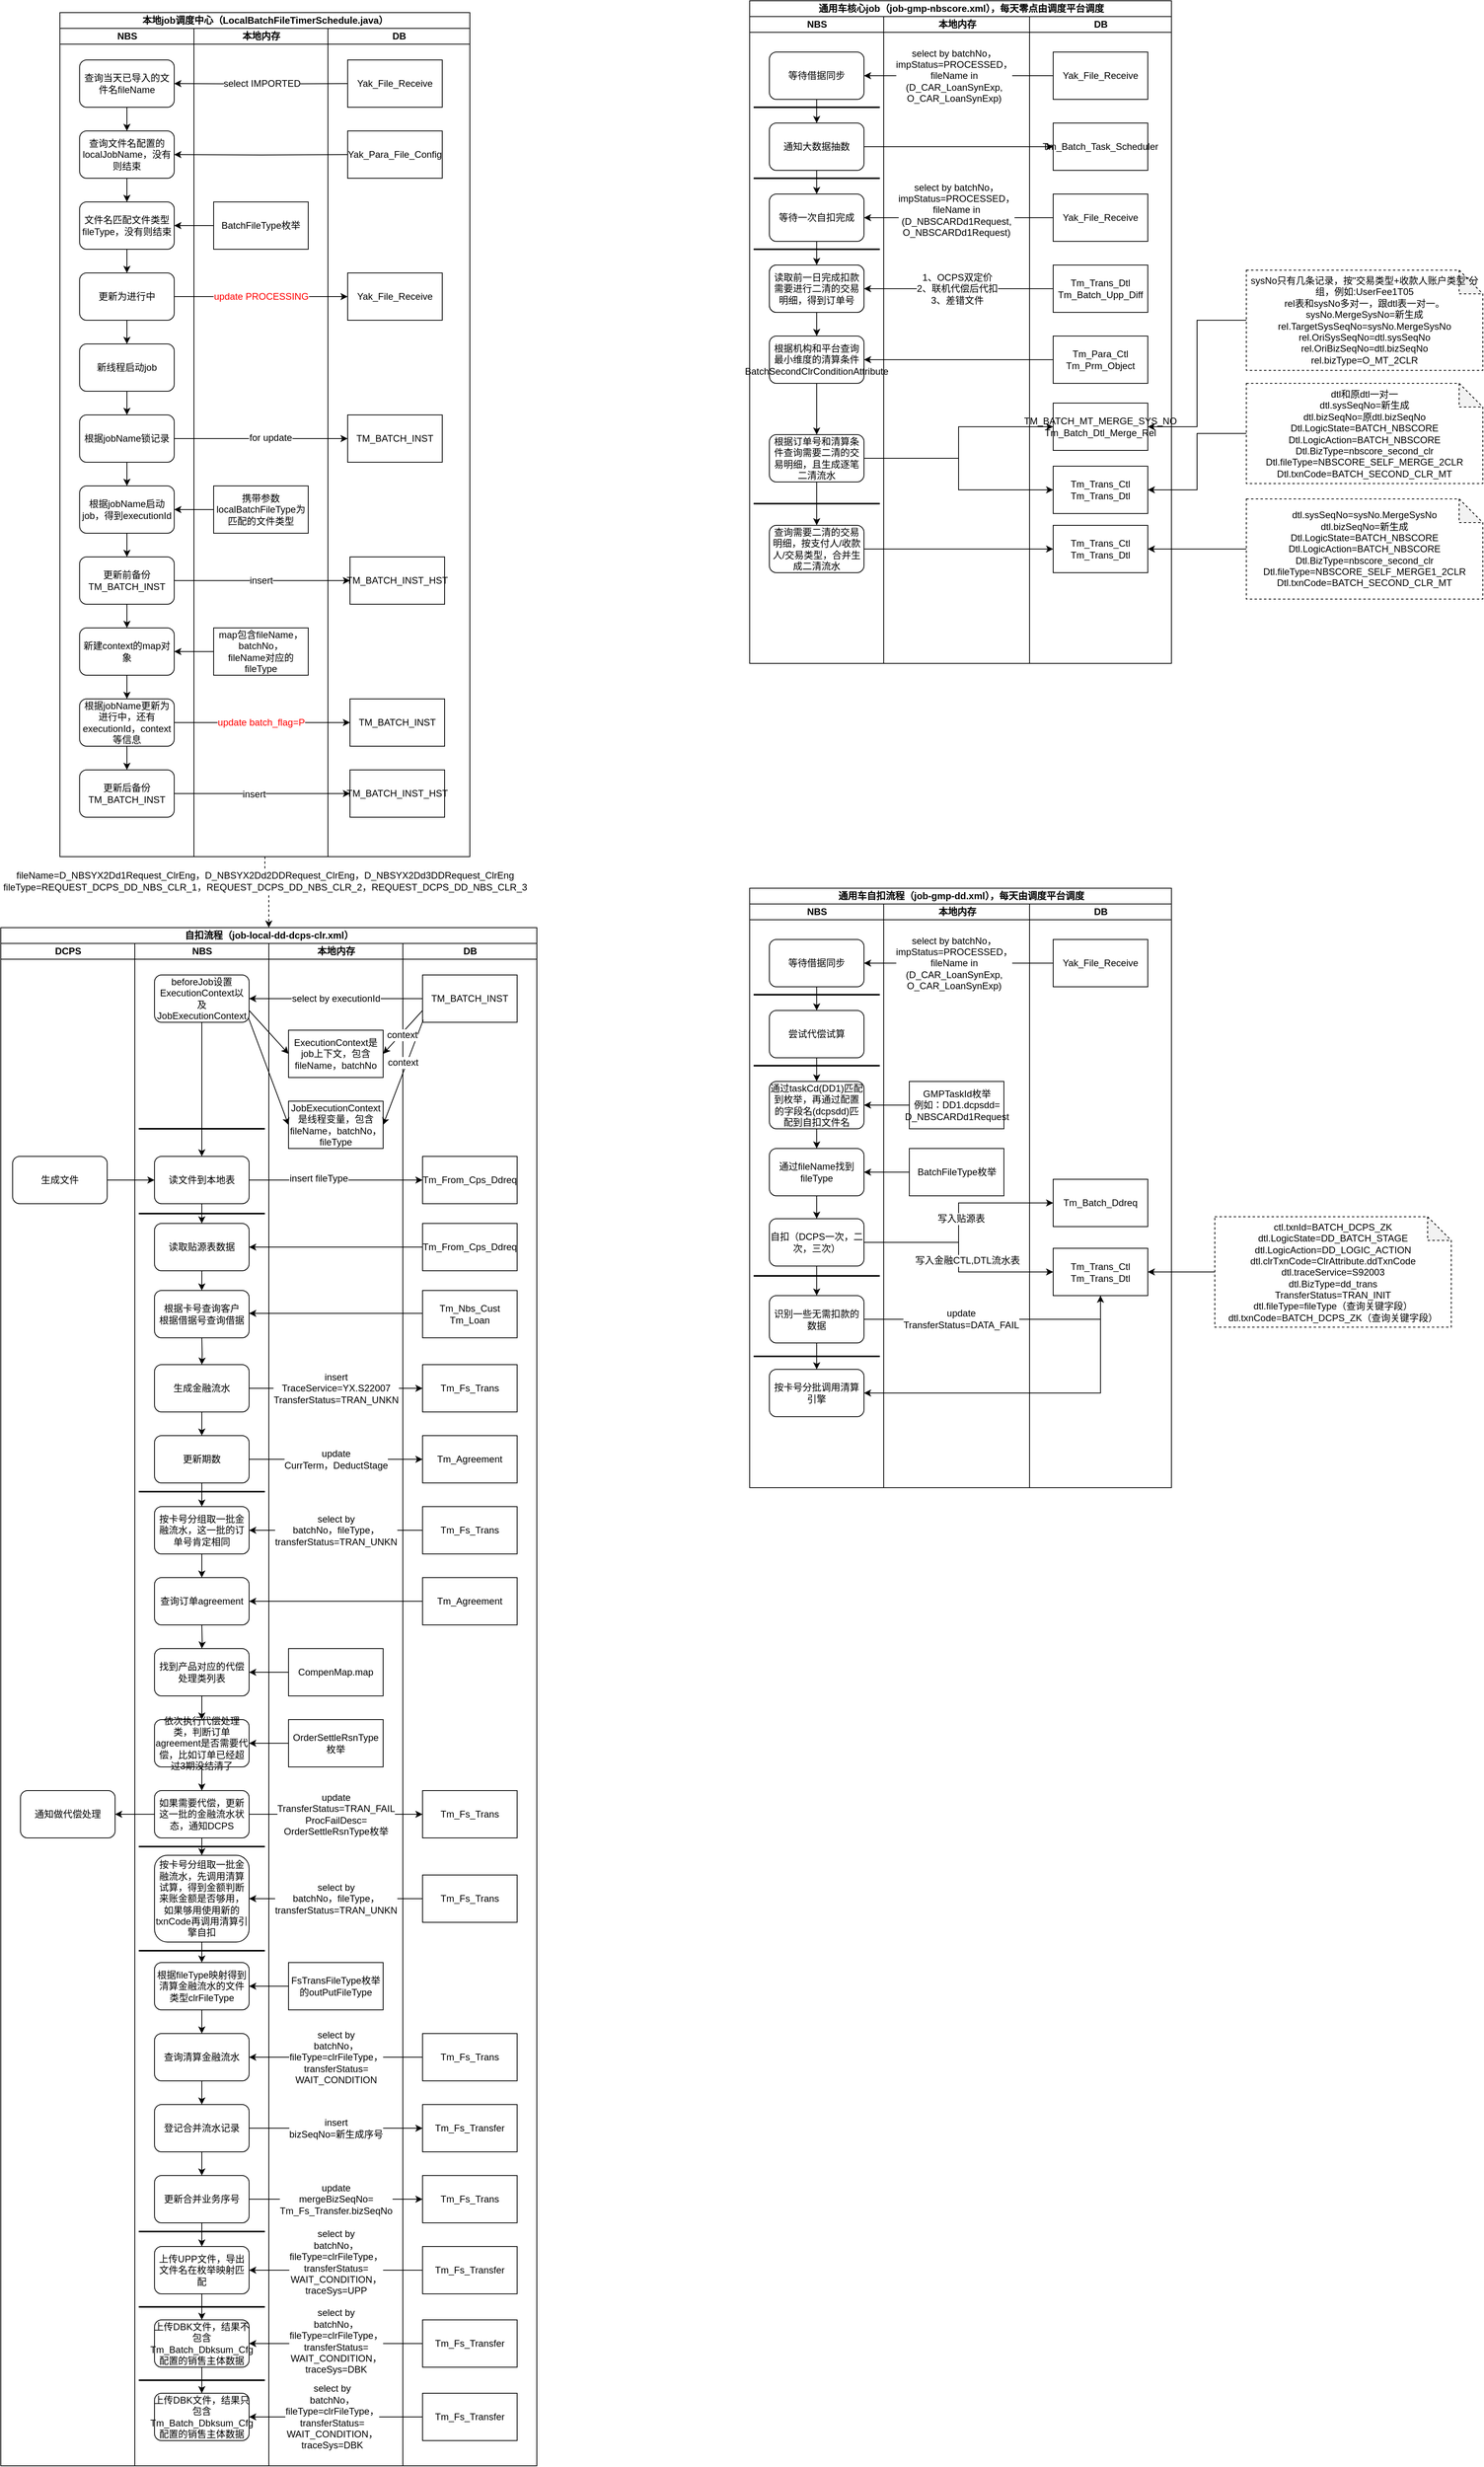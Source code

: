 <mxfile version="10.6.3" type="github"><diagram id="jrxuhPMBVVOQ-OroK7yz" name="ÃÂÃÂ§ÃÂÃÂ¬ÃÂÃÂ¬ 1 ÃÂÃÂ©ÃÂÃÂ¡ÃÂÃÂµ"><mxGraphModel dx="2220" dy="1939" grid="1" gridSize="10" guides="1" tooltips="1" connect="1" arrows="1" fold="1" page="1" pageScale="1" pageWidth="827" pageHeight="1169" math="0" shadow="0"><root><mxCell id="0"/><mxCell id="1" parent="0"/><mxCell id="RnaNjTVNym2KPXSfSXyK-17" value="自扣流程（job-local-dd-dcps-clr.xml）" style="swimlane;html=1;childLayout=stackLayout;resizeParent=1;resizeParentMax=0;startSize=20;" parent="1" vertex="1"><mxGeometry x="-30" y="80" width="680" height="1950" as="geometry"><mxRectangle x="20" y="40" width="240" height="20" as="alternateBounds"/></mxGeometry></mxCell><mxCell id="RnaNjTVNym2KPXSfSXyK-18" value="DCPS" style="swimlane;html=1;startSize=20;" parent="RnaNjTVNym2KPXSfSXyK-17" vertex="1"><mxGeometry y="20" width="170" height="1930" as="geometry"/></mxCell><mxCell id="RnaNjTVNym2KPXSfSXyK-25" value="生成文件" style="rounded=1;whiteSpace=wrap;html=1;" parent="RnaNjTVNym2KPXSfSXyK-18" vertex="1"><mxGeometry x="15" y="270" width="120" height="60" as="geometry"/></mxCell><mxCell id="RnaNjTVNym2KPXSfSXyK-215" value="通知做代偿处理" style="rounded=1;whiteSpace=wrap;html=1;" parent="RnaNjTVNym2KPXSfSXyK-18" vertex="1"><mxGeometry x="25" y="1074" width="120" height="60" as="geometry"/></mxCell><mxCell id="RnaNjTVNym2KPXSfSXyK-26" value="NBS" style="swimlane;html=1;startSize=20;" parent="RnaNjTVNym2KPXSfSXyK-17" vertex="1"><mxGeometry x="170" y="20" width="170" height="1930" as="geometry"/></mxCell><mxCell id="JGJiWrCLm7GXJEYCdsQy-7" style="edgeStyle=orthogonalEdgeStyle;rounded=0;orthogonalLoop=1;jettySize=auto;html=1;entryX=0.5;entryY=0;entryDx=0;entryDy=0;" parent="RnaNjTVNym2KPXSfSXyK-26" source="RnaNjTVNym2KPXSfSXyK-32" target="JGJiWrCLm7GXJEYCdsQy-4" edge="1"><mxGeometry relative="1" as="geometry"/></mxCell><mxCell id="RnaNjTVNym2KPXSfSXyK-32" value="读文件到本地表" style="rounded=1;whiteSpace=wrap;html=1;" parent="RnaNjTVNym2KPXSfSXyK-26" vertex="1"><mxGeometry x="25" y="270" width="120" height="60" as="geometry"/></mxCell><mxCell id="RnaNjTVNym2KPXSfSXyK-164" style="edgeStyle=orthogonalEdgeStyle;rounded=0;orthogonalLoop=1;jettySize=auto;html=1;fontColor=#000000;" parent="RnaNjTVNym2KPXSfSXyK-26" source="RnaNjTVNym2KPXSfSXyK-156" target="RnaNjTVNym2KPXSfSXyK-32" edge="1"><mxGeometry relative="1" as="geometry"/></mxCell><mxCell id="RnaNjTVNym2KPXSfSXyK-156" value="beforeJob设置ExecutionContext以及JobExecutionContext" style="rounded=1;whiteSpace=wrap;html=1;" parent="RnaNjTVNym2KPXSfSXyK-26" vertex="1"><mxGeometry x="25" y="40" width="120" height="60" as="geometry"/></mxCell><mxCell id="RnaNjTVNym2KPXSfSXyK-188" style="edgeStyle=orthogonalEdgeStyle;rounded=0;orthogonalLoop=1;jettySize=auto;html=1;fontColor=#000000;" parent="RnaNjTVNym2KPXSfSXyK-26" target="RnaNjTVNym2KPXSfSXyK-185" edge="1"><mxGeometry relative="1" as="geometry"><mxPoint x="85" y="500" as="sourcePoint"/></mxGeometry></mxCell><mxCell id="RnaNjTVNym2KPXSfSXyK-181" value="&lt;div&gt;根据卡号查询客户&lt;/div&gt;&lt;div&gt;根据借据号查询借据&lt;/div&gt;" style="rounded=1;whiteSpace=wrap;html=1;" parent="RnaNjTVNym2KPXSfSXyK-26" vertex="1"><mxGeometry x="25" y="440" width="120" height="60" as="geometry"/></mxCell><mxCell id="RnaNjTVNym2KPXSfSXyK-193" style="edgeStyle=orthogonalEdgeStyle;rounded=0;orthogonalLoop=1;jettySize=auto;html=1;fontColor=#000000;" parent="RnaNjTVNym2KPXSfSXyK-26" source="RnaNjTVNym2KPXSfSXyK-185" target="RnaNjTVNym2KPXSfSXyK-190" edge="1"><mxGeometry relative="1" as="geometry"/></mxCell><mxCell id="RnaNjTVNym2KPXSfSXyK-185" value="生成金融流水" style="rounded=1;whiteSpace=wrap;html=1;" parent="RnaNjTVNym2KPXSfSXyK-26" vertex="1"><mxGeometry x="25" y="534" width="120" height="60" as="geometry"/></mxCell><mxCell id="RnaNjTVNym2KPXSfSXyK-198" style="edgeStyle=orthogonalEdgeStyle;rounded=0;orthogonalLoop=1;jettySize=auto;html=1;entryX=0.5;entryY=0;entryDx=0;entryDy=0;fontColor=#000000;" parent="RnaNjTVNym2KPXSfSXyK-26" source="RnaNjTVNym2KPXSfSXyK-190" target="RnaNjTVNym2KPXSfSXyK-194" edge="1"><mxGeometry relative="1" as="geometry"/></mxCell><mxCell id="RnaNjTVNym2KPXSfSXyK-190" value="更新期数" style="rounded=1;whiteSpace=wrap;html=1;" parent="RnaNjTVNym2KPXSfSXyK-26" vertex="1"><mxGeometry x="25" y="624" width="120" height="60" as="geometry"/></mxCell><mxCell id="RnaNjTVNym2KPXSfSXyK-201" style="edgeStyle=orthogonalEdgeStyle;rounded=0;orthogonalLoop=1;jettySize=auto;html=1;fontColor=#000000;" parent="RnaNjTVNym2KPXSfSXyK-26" target="RnaNjTVNym2KPXSfSXyK-200" edge="1"><mxGeometry relative="1" as="geometry"><mxPoint x="85" y="864" as="sourcePoint"/></mxGeometry></mxCell><mxCell id="RnaNjTVNym2KPXSfSXyK-206" style="edgeStyle=orthogonalEdgeStyle;rounded=0;orthogonalLoop=1;jettySize=auto;html=1;fontColor=#000000;" parent="RnaNjTVNym2KPXSfSXyK-26" source="RnaNjTVNym2KPXSfSXyK-194" target="RnaNjTVNym2KPXSfSXyK-204" edge="1"><mxGeometry relative="1" as="geometry"/></mxCell><mxCell id="RnaNjTVNym2KPXSfSXyK-194" value="按卡号分组取一批金融流水，这一批的订单号肯定相同" style="rounded=1;whiteSpace=wrap;html=1;" parent="RnaNjTVNym2KPXSfSXyK-26" vertex="1"><mxGeometry x="25" y="714" width="120" height="60" as="geometry"/></mxCell><mxCell id="RnaNjTVNym2KPXSfSXyK-208" style="edgeStyle=orthogonalEdgeStyle;rounded=0;orthogonalLoop=1;jettySize=auto;html=1;entryX=0.5;entryY=0;entryDx=0;entryDy=0;fontColor=#000000;" parent="RnaNjTVNym2KPXSfSXyK-26" source="RnaNjTVNym2KPXSfSXyK-200" target="RnaNjTVNym2KPXSfSXyK-207" edge="1"><mxGeometry relative="1" as="geometry"/></mxCell><mxCell id="RnaNjTVNym2KPXSfSXyK-200" value="找到产品对应的代偿处理类列表" style="rounded=1;whiteSpace=wrap;html=1;" parent="RnaNjTVNym2KPXSfSXyK-26" vertex="1"><mxGeometry x="25" y="894" width="120" height="60" as="geometry"/></mxCell><mxCell id="RnaNjTVNym2KPXSfSXyK-204" value="查询订单agreement" style="rounded=1;whiteSpace=wrap;html=1;" parent="RnaNjTVNym2KPXSfSXyK-26" vertex="1"><mxGeometry x="25" y="804" width="120" height="60" as="geometry"/></mxCell><mxCell id="RnaNjTVNym2KPXSfSXyK-210" style="edgeStyle=orthogonalEdgeStyle;rounded=0;orthogonalLoop=1;jettySize=auto;html=1;fontColor=#000000;" parent="RnaNjTVNym2KPXSfSXyK-26" source="RnaNjTVNym2KPXSfSXyK-207" target="RnaNjTVNym2KPXSfSXyK-209" edge="1"><mxGeometry relative="1" as="geometry"/></mxCell><mxCell id="RnaNjTVNym2KPXSfSXyK-207" value="依次执行代偿处理类，判断订单agreement是否需要代偿，比如订单已经超过3期没结清了" style="rounded=1;whiteSpace=wrap;html=1;" parent="RnaNjTVNym2KPXSfSXyK-26" vertex="1"><mxGeometry x="25" y="984" width="120" height="60" as="geometry"/></mxCell><mxCell id="RnaNjTVNym2KPXSfSXyK-221" style="edgeStyle=orthogonalEdgeStyle;rounded=0;orthogonalLoop=1;jettySize=auto;html=1;entryX=0.5;entryY=0;entryDx=0;entryDy=0;fontColor=#000000;" parent="RnaNjTVNym2KPXSfSXyK-26" source="RnaNjTVNym2KPXSfSXyK-209" target="RnaNjTVNym2KPXSfSXyK-218" edge="1"><mxGeometry relative="1" as="geometry"/></mxCell><mxCell id="RnaNjTVNym2KPXSfSXyK-209" value="&lt;div&gt;如果需要代偿，更新这一批的金融流水状态，通知DCPS&lt;/div&gt;" style="rounded=1;whiteSpace=wrap;html=1;" parent="RnaNjTVNym2KPXSfSXyK-26" vertex="1"><mxGeometry x="25" y="1074" width="120" height="60" as="geometry"/></mxCell><mxCell id="RnaNjTVNym2KPXSfSXyK-229" style="edgeStyle=orthogonalEdgeStyle;rounded=0;orthogonalLoop=1;jettySize=auto;html=1;entryX=0.5;entryY=0;entryDx=0;entryDy=0;fontColor=#000000;" parent="RnaNjTVNym2KPXSfSXyK-26" target="RnaNjTVNym2KPXSfSXyK-227" edge="1"><mxGeometry relative="1" as="geometry"><mxPoint x="85" y="1262" as="sourcePoint"/></mxGeometry></mxCell><mxCell id="RnaNjTVNym2KPXSfSXyK-218" value="按卡号分组取一批金融流水，先调用清算试算，得到金额判断来账金额是否够用，如果够用使用新的txnCode再调用清算引擎自扣" style="rounded=1;whiteSpace=wrap;html=1;" parent="RnaNjTVNym2KPXSfSXyK-26" vertex="1"><mxGeometry x="25" y="1156" width="120" height="110" as="geometry"/></mxCell><mxCell id="RnaNjTVNym2KPXSfSXyK-234" style="edgeStyle=orthogonalEdgeStyle;rounded=0;orthogonalLoop=1;jettySize=auto;html=1;fontColor=#000000;" parent="RnaNjTVNym2KPXSfSXyK-26" source="RnaNjTVNym2KPXSfSXyK-223" target="RnaNjTVNym2KPXSfSXyK-232" edge="1"><mxGeometry relative="1" as="geometry"/></mxCell><mxCell id="RnaNjTVNym2KPXSfSXyK-223" value="查询清算金融流水" style="rounded=1;whiteSpace=wrap;html=1;" parent="RnaNjTVNym2KPXSfSXyK-26" vertex="1"><mxGeometry x="25" y="1382" width="120" height="60" as="geometry"/></mxCell><mxCell id="RnaNjTVNym2KPXSfSXyK-230" style="edgeStyle=orthogonalEdgeStyle;rounded=0;orthogonalLoop=1;jettySize=auto;html=1;fontColor=#000000;" parent="RnaNjTVNym2KPXSfSXyK-26" source="RnaNjTVNym2KPXSfSXyK-227" target="RnaNjTVNym2KPXSfSXyK-223" edge="1"><mxGeometry relative="1" as="geometry"/></mxCell><mxCell id="RnaNjTVNym2KPXSfSXyK-227" value="根据fileType映射得到清算金融流水的文件类型clrFileType" style="rounded=1;whiteSpace=wrap;html=1;" parent="RnaNjTVNym2KPXSfSXyK-26" vertex="1"><mxGeometry x="25" y="1292" width="120" height="60" as="geometry"/></mxCell><mxCell id="RnaNjTVNym2KPXSfSXyK-243" style="edgeStyle=orthogonalEdgeStyle;rounded=0;orthogonalLoop=1;jettySize=auto;html=1;fontColor=#000000;" parent="RnaNjTVNym2KPXSfSXyK-26" source="RnaNjTVNym2KPXSfSXyK-232" target="RnaNjTVNym2KPXSfSXyK-239" edge="1"><mxGeometry relative="1" as="geometry"/></mxCell><mxCell id="RnaNjTVNym2KPXSfSXyK-232" value="登记合并流水记录" style="rounded=1;whiteSpace=wrap;html=1;" parent="RnaNjTVNym2KPXSfSXyK-26" vertex="1"><mxGeometry x="25" y="1472" width="120" height="60" as="geometry"/></mxCell><mxCell id="F43-ZLpxB2mHwx6IBP7d-3" style="edgeStyle=orthogonalEdgeStyle;rounded=0;orthogonalLoop=1;jettySize=auto;html=1;fontColor=#000000;" parent="RnaNjTVNym2KPXSfSXyK-26" source="RnaNjTVNym2KPXSfSXyK-239" target="F43-ZLpxB2mHwx6IBP7d-2" edge="1"><mxGeometry relative="1" as="geometry"/></mxCell><mxCell id="RnaNjTVNym2KPXSfSXyK-239" value="更新合并业务序号" style="rounded=1;whiteSpace=wrap;html=1;" parent="RnaNjTVNym2KPXSfSXyK-26" vertex="1"><mxGeometry x="25" y="1562" width="120" height="60" as="geometry"/></mxCell><mxCell id="F43-ZLpxB2mHwx6IBP7d-2" value="上传UPP文件，导出文件名在枚举映射匹配" style="rounded=1;whiteSpace=wrap;html=1;" parent="RnaNjTVNym2KPXSfSXyK-26" vertex="1"><mxGeometry x="25" y="1652" width="120" height="60" as="geometry"/></mxCell><mxCell id="be3bSoUsSMu1boQmsBVd-12" value="上传DBK文件，结果只包含Tm_Batch_Dbksum_Cfg配置的销售主体数据" style="rounded=1;whiteSpace=wrap;html=1;" parent="RnaNjTVNym2KPXSfSXyK-26" vertex="1"><mxGeometry x="25" y="1838" width="120" height="60" as="geometry"/></mxCell><mxCell id="JGJiWrCLm7GXJEYCdsQy-3" value="" style="line;strokeWidth=2;html=1;" parent="RnaNjTVNym2KPXSfSXyK-26" vertex="1"><mxGeometry x="5" y="230" width="160" height="10" as="geometry"/></mxCell><mxCell id="JGJiWrCLm7GXJEYCdsQy-8" style="edgeStyle=orthogonalEdgeStyle;rounded=0;orthogonalLoop=1;jettySize=auto;html=1;entryX=0.5;entryY=0;entryDx=0;entryDy=0;" parent="RnaNjTVNym2KPXSfSXyK-26" source="JGJiWrCLm7GXJEYCdsQy-4" target="RnaNjTVNym2KPXSfSXyK-181" edge="1"><mxGeometry relative="1" as="geometry"/></mxCell><mxCell id="JGJiWrCLm7GXJEYCdsQy-4" value="读取贴源表数据" style="rounded=1;whiteSpace=wrap;html=1;" parent="RnaNjTVNym2KPXSfSXyK-26" vertex="1"><mxGeometry x="25" y="355" width="120" height="60" as="geometry"/></mxCell><mxCell id="JGJiWrCLm7GXJEYCdsQy-9" value="" style="line;strokeWidth=2;html=1;" parent="RnaNjTVNym2KPXSfSXyK-26" vertex="1"><mxGeometry x="5" y="337.5" width="160" height="10" as="geometry"/></mxCell><mxCell id="JGJiWrCLm7GXJEYCdsQy-11" value="" style="line;strokeWidth=2;html=1;" parent="RnaNjTVNym2KPXSfSXyK-26" vertex="1"><mxGeometry x="5" y="690" width="160" height="10" as="geometry"/></mxCell><mxCell id="JGJiWrCLm7GXJEYCdsQy-12" value="" style="line;strokeWidth=2;html=1;" parent="RnaNjTVNym2KPXSfSXyK-26" vertex="1"><mxGeometry x="5" y="1140" width="160" height="10" as="geometry"/></mxCell><mxCell id="JGJiWrCLm7GXJEYCdsQy-13" value="" style="line;strokeWidth=2;html=1;" parent="RnaNjTVNym2KPXSfSXyK-26" vertex="1"><mxGeometry x="5" y="1272" width="160" height="10" as="geometry"/></mxCell><mxCell id="JGJiWrCLm7GXJEYCdsQy-14" value="" style="line;strokeWidth=2;html=1;" parent="RnaNjTVNym2KPXSfSXyK-26" vertex="1"><mxGeometry x="5" y="1628" width="160" height="10" as="geometry"/></mxCell><mxCell id="JGJiWrCLm7GXJEYCdsQy-15" value="" style="line;strokeWidth=2;html=1;" parent="RnaNjTVNym2KPXSfSXyK-26" vertex="1"><mxGeometry x="5" y="1723.5" width="160" height="10" as="geometry"/></mxCell><mxCell id="JGJiWrCLm7GXJEYCdsQy-16" value="" style="line;strokeWidth=2;html=1;" parent="RnaNjTVNym2KPXSfSXyK-26" vertex="1"><mxGeometry x="5" y="1816.5" width="160" height="10" as="geometry"/></mxCell><mxCell id="RnaNjTVNym2KPXSfSXyK-202" style="edgeStyle=orthogonalEdgeStyle;rounded=0;orthogonalLoop=1;jettySize=auto;html=1;entryX=1;entryY=0.5;entryDx=0;entryDy=0;fontColor=#000000;" parent="RnaNjTVNym2KPXSfSXyK-17" source="RnaNjTVNym2KPXSfSXyK-199" target="RnaNjTVNym2KPXSfSXyK-200" edge="1"><mxGeometry relative="1" as="geometry"/></mxCell><mxCell id="RnaNjTVNym2KPXSfSXyK-224" style="edgeStyle=orthogonalEdgeStyle;rounded=0;orthogonalLoop=1;jettySize=auto;html=1;entryX=1;entryY=0.5;entryDx=0;entryDy=0;fontColor=#000000;" parent="RnaNjTVNym2KPXSfSXyK-17" source="RnaNjTVNym2KPXSfSXyK-222" target="RnaNjTVNym2KPXSfSXyK-223" edge="1"><mxGeometry relative="1" as="geometry"/></mxCell><mxCell id="RnaNjTVNym2KPXSfSXyK-225" value="&lt;div&gt;select by&lt;br&gt;&lt;/div&gt;&lt;div&gt;batchNo，&lt;/div&gt;&lt;div&gt;fileType=clrFileType，&lt;/div&gt;&lt;div&gt;transferStatus=&lt;/div&gt;&lt;div&gt;WAIT_CONDITION&lt;br&gt;&lt;/div&gt;" style="text;html=1;resizable=0;points=[];align=center;verticalAlign=middle;labelBackgroundColor=#ffffff;fontColor=#000000;direction=south;" parent="RnaNjTVNym2KPXSfSXyK-224" vertex="1" connectable="0"><mxGeometry x="0.127" y="1" relative="1" as="geometry"><mxPoint x="14" y="-1" as="offset"/></mxGeometry></mxCell><mxCell id="RnaNjTVNym2KPXSfSXyK-28" value="本地内存" style="swimlane;html=1;startSize=20;" parent="RnaNjTVNym2KPXSfSXyK-17" vertex="1"><mxGeometry x="340" y="20" width="170" height="1930" as="geometry"/></mxCell><mxCell id="RnaNjTVNym2KPXSfSXyK-165" value="&lt;div&gt;JobExecutionContext是线程变量，包含fileName，batchNo，&lt;/div&gt;&lt;div&gt;fileType&lt;/div&gt;" style="rounded=0;whiteSpace=wrap;html=1;" parent="RnaNjTVNym2KPXSfSXyK-28" vertex="1"><mxGeometry x="25" y="200" width="120" height="60" as="geometry"/></mxCell><mxCell id="RnaNjTVNym2KPXSfSXyK-170" value="&lt;div&gt;ExecutionContext是job上下文，包含fileName，batchNo&lt;/div&gt;" style="rounded=0;whiteSpace=wrap;html=1;" parent="RnaNjTVNym2KPXSfSXyK-28" vertex="1"><mxGeometry x="25" y="110" width="120" height="60" as="geometry"/></mxCell><mxCell id="RnaNjTVNym2KPXSfSXyK-199" value="CompenMap.map" style="rounded=0;whiteSpace=wrap;html=1;" parent="RnaNjTVNym2KPXSfSXyK-28" vertex="1"><mxGeometry x="25" y="894" width="120" height="60" as="geometry"/></mxCell><mxCell id="RnaNjTVNym2KPXSfSXyK-226" value="FsTransFileType枚举的outPutFileType" style="rounded=0;whiteSpace=wrap;html=1;" parent="RnaNjTVNym2KPXSfSXyK-28" vertex="1"><mxGeometry x="25" y="1292" width="120" height="60" as="geometry"/></mxCell><mxCell id="RnaNjTVNym2KPXSfSXyK-236" value="OrderSettleRsnType枚举" style="rounded=0;whiteSpace=wrap;html=1;" parent="RnaNjTVNym2KPXSfSXyK-28" vertex="1"><mxGeometry x="25" y="984" width="120" height="60" as="geometry"/></mxCell><mxCell id="RnaNjTVNym2KPXSfSXyK-182" style="edgeStyle=orthogonalEdgeStyle;rounded=0;orthogonalLoop=1;jettySize=auto;html=1;entryX=1;entryY=0.5;entryDx=0;entryDy=0;fontColor=#000000;" parent="RnaNjTVNym2KPXSfSXyK-17" edge="1"><mxGeometry relative="1" as="geometry"><mxPoint x="535" y="489" as="sourcePoint"/><mxPoint x="315" y="489" as="targetPoint"/></mxGeometry></mxCell><mxCell id="RnaNjTVNym2KPXSfSXyK-30" value="DB" style="swimlane;html=1;startSize=20;" parent="RnaNjTVNym2KPXSfSXyK-17" vertex="1"><mxGeometry x="510" y="20" width="170" height="1930" as="geometry"/></mxCell><mxCell id="RnaNjTVNym2KPXSfSXyK-158" value="TM_BATCH_INST" style="rounded=0;whiteSpace=wrap;html=1;" parent="RnaNjTVNym2KPXSfSXyK-30" vertex="1"><mxGeometry x="25" y="40" width="120" height="60" as="geometry"/></mxCell><mxCell id="RnaNjTVNym2KPXSfSXyK-177" value="Tm_From_Cps_Ddreq" style="rounded=0;whiteSpace=wrap;html=1;" parent="RnaNjTVNym2KPXSfSXyK-30" vertex="1"><mxGeometry x="25" y="270" width="120" height="60" as="geometry"/></mxCell><mxCell id="RnaNjTVNym2KPXSfSXyK-180" value="&lt;div&gt;Tm_Nbs_Cust&lt;/div&gt;&lt;div&gt;Tm_Loan&lt;br&gt;&lt;/div&gt;" style="rounded=0;whiteSpace=wrap;html=1;" parent="RnaNjTVNym2KPXSfSXyK-30" vertex="1"><mxGeometry x="25" y="440" width="120" height="60" as="geometry"/></mxCell><mxCell id="RnaNjTVNym2KPXSfSXyK-184" value="Tm_Fs_Trans" style="rounded=0;whiteSpace=wrap;html=1;" parent="RnaNjTVNym2KPXSfSXyK-30" vertex="1"><mxGeometry x="25" y="534" width="120" height="60" as="geometry"/></mxCell><mxCell id="RnaNjTVNym2KPXSfSXyK-189" value="Tm_Agreement" style="rounded=0;whiteSpace=wrap;html=1;" parent="RnaNjTVNym2KPXSfSXyK-30" vertex="1"><mxGeometry x="25" y="624" width="120" height="60" as="geometry"/></mxCell><mxCell id="RnaNjTVNym2KPXSfSXyK-195" value="Tm_Fs_Trans" style="rounded=0;whiteSpace=wrap;html=1;" parent="RnaNjTVNym2KPXSfSXyK-30" vertex="1"><mxGeometry x="25" y="714" width="120" height="60" as="geometry"/></mxCell><mxCell id="RnaNjTVNym2KPXSfSXyK-203" value="Tm_Agreement" style="rounded=0;whiteSpace=wrap;html=1;" parent="RnaNjTVNym2KPXSfSXyK-30" vertex="1"><mxGeometry x="25" y="804" width="120" height="60" as="geometry"/></mxCell><mxCell id="RnaNjTVNym2KPXSfSXyK-212" value="Tm_Fs_Trans" style="rounded=0;whiteSpace=wrap;html=1;" parent="RnaNjTVNym2KPXSfSXyK-30" vertex="1"><mxGeometry x="25" y="1074" width="120" height="60" as="geometry"/></mxCell><mxCell id="RnaNjTVNym2KPXSfSXyK-217" value="Tm_Fs_Trans" style="rounded=0;whiteSpace=wrap;html=1;" parent="RnaNjTVNym2KPXSfSXyK-30" vertex="1"><mxGeometry x="25" y="1181" width="120" height="60" as="geometry"/></mxCell><mxCell id="RnaNjTVNym2KPXSfSXyK-222" value="Tm_Fs_Trans" style="rounded=0;whiteSpace=wrap;html=1;" parent="RnaNjTVNym2KPXSfSXyK-30" vertex="1"><mxGeometry x="25" y="1382" width="120" height="60" as="geometry"/></mxCell><mxCell id="RnaNjTVNym2KPXSfSXyK-231" value="Tm_Fs_Transfer" style="rounded=0;whiteSpace=wrap;html=1;" parent="RnaNjTVNym2KPXSfSXyK-30" vertex="1"><mxGeometry x="25" y="1472" width="120" height="60" as="geometry"/></mxCell><mxCell id="RnaNjTVNym2KPXSfSXyK-238" value="Tm_Fs_Trans" style="rounded=0;whiteSpace=wrap;html=1;" parent="RnaNjTVNym2KPXSfSXyK-30" vertex="1"><mxGeometry x="25" y="1562" width="120" height="60" as="geometry"/></mxCell><mxCell id="F43-ZLpxB2mHwx6IBP7d-1" value="Tm_Fs_Transfer" style="rounded=0;whiteSpace=wrap;html=1;" parent="RnaNjTVNym2KPXSfSXyK-30" vertex="1"><mxGeometry x="25" y="1652" width="120" height="60" as="geometry"/></mxCell><mxCell id="be3bSoUsSMu1boQmsBVd-11" value="Tm_Fs_Transfer" style="rounded=0;whiteSpace=wrap;html=1;" parent="RnaNjTVNym2KPXSfSXyK-30" vertex="1"><mxGeometry x="25" y="1838" width="120" height="60" as="geometry"/></mxCell><mxCell id="JGJiWrCLm7GXJEYCdsQy-5" value="Tm_From_Cps_Ddreq" style="rounded=0;whiteSpace=wrap;html=1;" parent="RnaNjTVNym2KPXSfSXyK-30" vertex="1"><mxGeometry x="25" y="355" width="120" height="60" as="geometry"/></mxCell><mxCell id="RnaNjTVNym2KPXSfSXyK-159" style="edgeStyle=orthogonalEdgeStyle;rounded=0;orthogonalLoop=1;jettySize=auto;html=1;entryX=1;entryY=0.5;entryDx=0;entryDy=0;fontColor=#FF0000;" parent="RnaNjTVNym2KPXSfSXyK-17" source="RnaNjTVNym2KPXSfSXyK-158" target="RnaNjTVNym2KPXSfSXyK-156" edge="1"><mxGeometry relative="1" as="geometry"/></mxCell><mxCell id="RnaNjTVNym2KPXSfSXyK-160" value="select by executionId" style="text;html=1;resizable=0;points=[];align=center;verticalAlign=middle;labelBackgroundColor=#ffffff;fontColor=#000000;" parent="RnaNjTVNym2KPXSfSXyK-159" vertex="1" connectable="0"><mxGeometry x="0.109" y="2" relative="1" as="geometry"><mxPoint x="12" y="-2" as="offset"/></mxGeometry></mxCell><mxCell id="RnaNjTVNym2KPXSfSXyK-167" value="" style="endArrow=classic;html=1;fontColor=#000000;entryX=0;entryY=0.5;entryDx=0;entryDy=0;exitX=0.992;exitY=0.9;exitDx=0;exitDy=0;exitPerimeter=0;" parent="RnaNjTVNym2KPXSfSXyK-17" source="RnaNjTVNym2KPXSfSXyK-156" target="RnaNjTVNym2KPXSfSXyK-165" edge="1"><mxGeometry width="50" height="50" relative="1" as="geometry"><mxPoint x="315" y="150" as="sourcePoint"/><mxPoint x="365" y="100" as="targetPoint"/></mxGeometry></mxCell><mxCell id="RnaNjTVNym2KPXSfSXyK-168" value="" style="endArrow=classic;html=1;fontColor=#000000;entryX=1;entryY=0.5;entryDx=0;entryDy=0;exitX=0.008;exitY=0.95;exitDx=0;exitDy=0;exitPerimeter=0;" parent="RnaNjTVNym2KPXSfSXyK-17" source="RnaNjTVNym2KPXSfSXyK-158" target="RnaNjTVNym2KPXSfSXyK-165" edge="1"><mxGeometry width="50" height="50" relative="1" as="geometry"><mxPoint x="324" y="124" as="sourcePoint"/><mxPoint x="375" y="190" as="targetPoint"/></mxGeometry></mxCell><mxCell id="RnaNjTVNym2KPXSfSXyK-169" value="context" style="text;html=1;resizable=0;points=[];align=center;verticalAlign=middle;labelBackgroundColor=#ffffff;fontColor=#000000;" parent="RnaNjTVNym2KPXSfSXyK-168" vertex="1" connectable="0"><mxGeometry x="-0.387" relative="1" as="geometry"><mxPoint x="-10.5" y="13.5" as="offset"/></mxGeometry></mxCell><mxCell id="RnaNjTVNym2KPXSfSXyK-171" value="" style="endArrow=classic;html=1;fontColor=#000000;entryX=0;entryY=0.5;entryDx=0;entryDy=0;exitX=1;exitY=0.75;exitDx=0;exitDy=0;" parent="RnaNjTVNym2KPXSfSXyK-17" source="RnaNjTVNym2KPXSfSXyK-156" target="RnaNjTVNym2KPXSfSXyK-170" edge="1"><mxGeometry width="50" height="50" relative="1" as="geometry"><mxPoint x="324" y="124" as="sourcePoint"/><mxPoint x="375" y="260" as="targetPoint"/></mxGeometry></mxCell><mxCell id="RnaNjTVNym2KPXSfSXyK-172" value="" style="endArrow=classic;html=1;fontColor=#000000;entryX=1;entryY=0.5;entryDx=0;entryDy=0;exitX=0;exitY=0.75;exitDx=0;exitDy=0;" parent="RnaNjTVNym2KPXSfSXyK-17" source="RnaNjTVNym2KPXSfSXyK-158" target="RnaNjTVNym2KPXSfSXyK-170" edge="1"><mxGeometry width="50" height="50" relative="1" as="geometry"><mxPoint x="546" y="127" as="sourcePoint"/><mxPoint x="495" y="260" as="targetPoint"/></mxGeometry></mxCell><mxCell id="RnaNjTVNym2KPXSfSXyK-173" value="context" style="text;html=1;resizable=0;points=[];align=center;verticalAlign=middle;labelBackgroundColor=#ffffff;fontColor=#000000;" parent="RnaNjTVNym2KPXSfSXyK-172" vertex="1" connectable="0"><mxGeometry x="-0.387" relative="1" as="geometry"><mxPoint x="-10.5" y="13.5" as="offset"/></mxGeometry></mxCell><mxCell id="RnaNjTVNym2KPXSfSXyK-174" style="edgeStyle=orthogonalEdgeStyle;rounded=0;orthogonalLoop=1;jettySize=auto;html=1;fontColor=#000000;" parent="RnaNjTVNym2KPXSfSXyK-17" source="RnaNjTVNym2KPXSfSXyK-25" target="RnaNjTVNym2KPXSfSXyK-32" edge="1"><mxGeometry relative="1" as="geometry"/></mxCell><mxCell id="RnaNjTVNym2KPXSfSXyK-178" style="edgeStyle=orthogonalEdgeStyle;rounded=0;orthogonalLoop=1;jettySize=auto;html=1;fontColor=#000000;" parent="RnaNjTVNym2KPXSfSXyK-17" source="RnaNjTVNym2KPXSfSXyK-32" target="RnaNjTVNym2KPXSfSXyK-177" edge="1"><mxGeometry relative="1" as="geometry"/></mxCell><mxCell id="RnaNjTVNym2KPXSfSXyK-179" value="insert fileType" style="text;html=1;resizable=0;points=[];align=center;verticalAlign=middle;labelBackgroundColor=#ffffff;fontColor=#000000;" parent="RnaNjTVNym2KPXSfSXyK-178" vertex="1" connectable="0"><mxGeometry x="-0.2" y="2" relative="1" as="geometry"><mxPoint as="offset"/></mxGeometry></mxCell><mxCell id="RnaNjTVNym2KPXSfSXyK-186" style="edgeStyle=orthogonalEdgeStyle;rounded=0;orthogonalLoop=1;jettySize=auto;html=1;fontColor=#000000;" parent="RnaNjTVNym2KPXSfSXyK-17" source="RnaNjTVNym2KPXSfSXyK-185" target="RnaNjTVNym2KPXSfSXyK-184" edge="1"><mxGeometry relative="1" as="geometry"/></mxCell><mxCell id="RnaNjTVNym2KPXSfSXyK-187" value="&lt;div&gt;insert&lt;br&gt;TraceService=YX.S22007&lt;/div&gt;&lt;div&gt;TransferStatus=TRAN_UNKN&lt;br&gt;&lt;/div&gt;" style="text;html=1;resizable=0;points=[];align=center;verticalAlign=middle;labelBackgroundColor=#ffffff;fontColor=#000000;" parent="RnaNjTVNym2KPXSfSXyK-186" vertex="1" connectable="0"><mxGeometry x="-0.109" y="-4" relative="1" as="geometry"><mxPoint x="12" y="-4" as="offset"/></mxGeometry></mxCell><mxCell id="RnaNjTVNym2KPXSfSXyK-191" style="edgeStyle=orthogonalEdgeStyle;rounded=0;orthogonalLoop=1;jettySize=auto;html=1;entryX=0;entryY=0.5;entryDx=0;entryDy=0;fontColor=#000000;" parent="RnaNjTVNym2KPXSfSXyK-17" source="RnaNjTVNym2KPXSfSXyK-190" target="RnaNjTVNym2KPXSfSXyK-189" edge="1"><mxGeometry relative="1" as="geometry"/></mxCell><mxCell id="RnaNjTVNym2KPXSfSXyK-192" value="&lt;div&gt;update &lt;br&gt;&lt;/div&gt;&lt;div&gt;CurrTerm，DeductStage&lt;/div&gt;" style="text;html=1;resizable=0;points=[];align=center;verticalAlign=middle;labelBackgroundColor=#ffffff;fontColor=#000000;direction=south;" parent="RnaNjTVNym2KPXSfSXyK-191" vertex="1" connectable="0"><mxGeometry x="-0.236" y="-1" relative="1" as="geometry"><mxPoint x="26" y="-1" as="offset"/></mxGeometry></mxCell><mxCell id="RnaNjTVNym2KPXSfSXyK-196" style="edgeStyle=orthogonalEdgeStyle;rounded=0;orthogonalLoop=1;jettySize=auto;html=1;entryX=1;entryY=0.5;entryDx=0;entryDy=0;fontColor=#000000;" parent="RnaNjTVNym2KPXSfSXyK-17" source="RnaNjTVNym2KPXSfSXyK-195" target="RnaNjTVNym2KPXSfSXyK-194" edge="1"><mxGeometry relative="1" as="geometry"/></mxCell><mxCell id="RnaNjTVNym2KPXSfSXyK-197" value="&lt;div&gt;select by&lt;br&gt;&lt;/div&gt;&lt;div&gt;batchNo，fileType，&lt;/div&gt;&lt;div&gt;transferStatus=TRAN_UNKN&lt;br&gt;&lt;/div&gt;" style="text;html=1;resizable=0;points=[];align=center;verticalAlign=middle;labelBackgroundColor=#ffffff;fontColor=#000000;" parent="RnaNjTVNym2KPXSfSXyK-196" vertex="1" connectable="0"><mxGeometry x="0.218" relative="1" as="geometry"><mxPoint x="24" as="offset"/></mxGeometry></mxCell><mxCell id="RnaNjTVNym2KPXSfSXyK-205" style="edgeStyle=orthogonalEdgeStyle;rounded=0;orthogonalLoop=1;jettySize=auto;html=1;entryX=1;entryY=0.5;entryDx=0;entryDy=0;fontColor=#000000;" parent="RnaNjTVNym2KPXSfSXyK-17" source="RnaNjTVNym2KPXSfSXyK-203" target="RnaNjTVNym2KPXSfSXyK-204" edge="1"><mxGeometry relative="1" as="geometry"/></mxCell><mxCell id="RnaNjTVNym2KPXSfSXyK-213" style="edgeStyle=orthogonalEdgeStyle;rounded=0;orthogonalLoop=1;jettySize=auto;html=1;entryX=0;entryY=0.5;entryDx=0;entryDy=0;fontColor=#000000;" parent="RnaNjTVNym2KPXSfSXyK-17" source="RnaNjTVNym2KPXSfSXyK-209" target="RnaNjTVNym2KPXSfSXyK-212" edge="1"><mxGeometry relative="1" as="geometry"/></mxCell><mxCell id="RnaNjTVNym2KPXSfSXyK-214" value="&lt;div&gt;update&lt;/div&gt;&lt;div&gt;TransferStatus=TRAN_FAIL&lt;/div&gt;&lt;div&gt;ProcFailDesc=&lt;/div&gt;&lt;div&gt;OrderSettleRsnType枚举&lt;br&gt;&lt;/div&gt;" style="text;html=1;resizable=0;points=[];align=center;verticalAlign=middle;labelBackgroundColor=#ffffff;fontColor=#000000;" parent="RnaNjTVNym2KPXSfSXyK-213" vertex="1" connectable="0"><mxGeometry x="-0.218" y="-3" relative="1" as="geometry"><mxPoint x="24" y="-3" as="offset"/></mxGeometry></mxCell><mxCell id="RnaNjTVNym2KPXSfSXyK-216" style="edgeStyle=orthogonalEdgeStyle;rounded=0;orthogonalLoop=1;jettySize=auto;html=1;entryX=1;entryY=0.5;entryDx=0;entryDy=0;fontColor=#000000;" parent="RnaNjTVNym2KPXSfSXyK-17" source="RnaNjTVNym2KPXSfSXyK-209" target="RnaNjTVNym2KPXSfSXyK-215" edge="1"><mxGeometry relative="1" as="geometry"/></mxCell><mxCell id="RnaNjTVNym2KPXSfSXyK-219" style="edgeStyle=orthogonalEdgeStyle;rounded=0;orthogonalLoop=1;jettySize=auto;html=1;entryX=1;entryY=0.5;entryDx=0;entryDy=0;fontColor=#000000;" parent="RnaNjTVNym2KPXSfSXyK-17" source="RnaNjTVNym2KPXSfSXyK-217" target="RnaNjTVNym2KPXSfSXyK-218" edge="1"><mxGeometry relative="1" as="geometry"/></mxCell><mxCell id="RnaNjTVNym2KPXSfSXyK-220" value="&lt;div&gt;select by&lt;br&gt;&lt;/div&gt;&lt;div&gt;batchNo，fileType，&lt;/div&gt;&lt;div&gt;transferStatus=TRAN_UNKN&lt;br&gt;&lt;/div&gt;" style="text;html=1;resizable=0;points=[];align=center;verticalAlign=middle;labelBackgroundColor=#ffffff;fontColor=#000000;" parent="RnaNjTVNym2KPXSfSXyK-219" vertex="1" connectable="0"><mxGeometry x="0.173" y="2" relative="1" as="geometry"><mxPoint x="19" y="-2" as="offset"/></mxGeometry></mxCell><mxCell id="RnaNjTVNym2KPXSfSXyK-228" style="edgeStyle=orthogonalEdgeStyle;rounded=0;orthogonalLoop=1;jettySize=auto;html=1;entryX=1;entryY=0.5;entryDx=0;entryDy=0;fontColor=#000000;" parent="RnaNjTVNym2KPXSfSXyK-17" source="RnaNjTVNym2KPXSfSXyK-226" target="RnaNjTVNym2KPXSfSXyK-227" edge="1"><mxGeometry relative="1" as="geometry"/></mxCell><mxCell id="RnaNjTVNym2KPXSfSXyK-233" style="edgeStyle=orthogonalEdgeStyle;rounded=0;orthogonalLoop=1;jettySize=auto;html=1;fontColor=#000000;" parent="RnaNjTVNym2KPXSfSXyK-17" source="RnaNjTVNym2KPXSfSXyK-232" target="RnaNjTVNym2KPXSfSXyK-231" edge="1"><mxGeometry relative="1" as="geometry"/></mxCell><mxCell id="RnaNjTVNym2KPXSfSXyK-235" value="&lt;div&gt;insert&lt;/div&gt;&lt;div&gt;bizSeqNo=新生成序号&lt;br&gt;&lt;/div&gt;" style="text;html=1;resizable=0;points=[];align=center;verticalAlign=middle;labelBackgroundColor=#ffffff;fontColor=#000000;" parent="RnaNjTVNym2KPXSfSXyK-233" vertex="1" connectable="0"><mxGeometry x="-0.182" y="-1" relative="1" as="geometry"><mxPoint x="20" y="-1" as="offset"/></mxGeometry></mxCell><mxCell id="RnaNjTVNym2KPXSfSXyK-237" style="edgeStyle=orthogonalEdgeStyle;rounded=0;orthogonalLoop=1;jettySize=auto;html=1;entryX=1;entryY=0.5;entryDx=0;entryDy=0;fontColor=#000000;" parent="RnaNjTVNym2KPXSfSXyK-17" source="RnaNjTVNym2KPXSfSXyK-236" target="RnaNjTVNym2KPXSfSXyK-207" edge="1"><mxGeometry relative="1" as="geometry"/></mxCell><mxCell id="RnaNjTVNym2KPXSfSXyK-241" style="edgeStyle=orthogonalEdgeStyle;rounded=0;orthogonalLoop=1;jettySize=auto;html=1;entryX=0;entryY=0.5;entryDx=0;entryDy=0;fontColor=#000000;" parent="RnaNjTVNym2KPXSfSXyK-17" source="RnaNjTVNym2KPXSfSXyK-239" target="RnaNjTVNym2KPXSfSXyK-238" edge="1"><mxGeometry relative="1" as="geometry"/></mxCell><mxCell id="RnaNjTVNym2KPXSfSXyK-242" value="&lt;div&gt;update &lt;br&gt;&lt;/div&gt;&lt;div&gt;mergeBizSeqNo=&lt;/div&gt;&lt;div&gt;Tm_Fs_Transfer.bizSeqNo&lt;br&gt;&lt;/div&gt;" style="text;html=1;resizable=0;points=[];align=center;verticalAlign=middle;labelBackgroundColor=#ffffff;fontColor=#000000;" parent="RnaNjTVNym2KPXSfSXyK-241" vertex="1" connectable="0"><mxGeometry x="-0.127" relative="1" as="geometry"><mxPoint x="14" as="offset"/></mxGeometry></mxCell><mxCell id="F43-ZLpxB2mHwx6IBP7d-4" style="edgeStyle=orthogonalEdgeStyle;rounded=0;orthogonalLoop=1;jettySize=auto;html=1;fontColor=#000000;" parent="RnaNjTVNym2KPXSfSXyK-17" source="F43-ZLpxB2mHwx6IBP7d-1" target="F43-ZLpxB2mHwx6IBP7d-2" edge="1"><mxGeometry relative="1" as="geometry"/></mxCell><mxCell id="F43-ZLpxB2mHwx6IBP7d-5" value="&lt;div&gt;select by &lt;br&gt;&lt;/div&gt;&lt;div&gt;batchNo，&lt;/div&gt;&lt;div&gt;fileType=clrFileType，&lt;br&gt;&lt;/div&gt;&lt;div&gt;&lt;div&gt;transferStatus=&lt;/div&gt;WAIT_CONDITION，&lt;/div&gt;&lt;div&gt;traceSys=UPP&lt;br&gt;&lt;/div&gt;" style="text;html=1;resizable=0;points=[];align=center;verticalAlign=middle;labelBackgroundColor=#ffffff;fontColor=#000000;" parent="F43-ZLpxB2mHwx6IBP7d-4" vertex="1" connectable="0"><mxGeometry x="-0.091" y="2" relative="1" as="geometry"><mxPoint x="-10" y="-12" as="offset"/></mxGeometry></mxCell><mxCell id="be3bSoUsSMu1boQmsBVd-15" style="edgeStyle=orthogonalEdgeStyle;rounded=0;orthogonalLoop=1;jettySize=auto;html=1;fontColor=#000000;" parent="RnaNjTVNym2KPXSfSXyK-17" source="be3bSoUsSMu1boQmsBVd-11" target="be3bSoUsSMu1boQmsBVd-12" edge="1"><mxGeometry relative="1" as="geometry"/></mxCell><mxCell id="be3bSoUsSMu1boQmsBVd-16" value="&lt;div&gt;select by &lt;br&gt;&lt;/div&gt;&lt;div&gt;batchNo，&lt;/div&gt;&lt;div&gt;fileType=clrFileType，&lt;br&gt;&lt;/div&gt;&lt;div&gt;&lt;div&gt;transferStatus=&lt;/div&gt;WAIT_CONDITION，&lt;/div&gt;&lt;div&gt;traceSys=DBK&lt;br&gt;&lt;/div&gt;" style="text;html=1;resizable=0;points=[];align=center;verticalAlign=middle;labelBackgroundColor=#ffffff;fontColor=#000000;" parent="be3bSoUsSMu1boQmsBVd-15" vertex="1" connectable="0"><mxGeometry x="0.136" y="-2" relative="1" as="geometry"><mxPoint x="10" y="2" as="offset"/></mxGeometry></mxCell><mxCell id="JGJiWrCLm7GXJEYCdsQy-6" style="edgeStyle=orthogonalEdgeStyle;rounded=0;orthogonalLoop=1;jettySize=auto;html=1;entryX=1;entryY=0.5;entryDx=0;entryDy=0;" parent="RnaNjTVNym2KPXSfSXyK-17" source="JGJiWrCLm7GXJEYCdsQy-5" target="JGJiWrCLm7GXJEYCdsQy-4" edge="1"><mxGeometry relative="1" as="geometry"/></mxCell><mxCell id="RnaNjTVNym2KPXSfSXyK-45" style="edgeStyle=orthogonalEdgeStyle;rounded=0;orthogonalLoop=1;jettySize=auto;html=1;entryX=0.5;entryY=0;entryDx=0;entryDy=0;dashed=1;" parent="1" source="RnaNjTVNym2KPXSfSXyK-35" target="RnaNjTVNym2KPXSfSXyK-17" edge="1"><mxGeometry relative="1" as="geometry"/></mxCell><mxCell id="RnaNjTVNym2KPXSfSXyK-155" value="&lt;div&gt;fileName=D_NBSYX2Dd1Request_ClrEng，D_NBSYX2Dd2DDRequest_ClrEng，D_NBSYX2Dd3DDRequest_ClrEng&lt;/div&gt;&lt;div&gt;fileType=REQUEST_DCPS_DD_NBS_CLR_1，REQUEST_DCPS_DD_NBS_CLR_2，REQUEST_DCPS_DD_NBS_CLR_3&lt;/div&gt;" style="text;html=1;resizable=0;points=[];align=center;verticalAlign=middle;labelBackgroundColor=#ffffff;" parent="RnaNjTVNym2KPXSfSXyK-45" vertex="1" connectable="0"><mxGeometry x="-0.52" y="4" relative="1" as="geometry"><mxPoint x="-4" y="8" as="offset"/></mxGeometry></mxCell><mxCell id="RnaNjTVNym2KPXSfSXyK-35" value="本地job调度中心（LocalBatchFileTimerSchedule.java）" style="swimlane;html=1;childLayout=stackLayout;resizeParent=1;resizeParentMax=0;startSize=20;" parent="1" vertex="1"><mxGeometry x="45" y="-1080" width="520" height="1070" as="geometry"><mxRectangle x="20" y="-720" width="240" height="20" as="alternateBounds"/></mxGeometry></mxCell><mxCell id="RnaNjTVNym2KPXSfSXyK-36" value="NBS" style="swimlane;html=1;startSize=20;" parent="RnaNjTVNym2KPXSfSXyK-35" vertex="1"><mxGeometry y="20" width="170" height="1050" as="geometry"/></mxCell><mxCell id="RnaNjTVNym2KPXSfSXyK-49" value="" style="edgeStyle=orthogonalEdgeStyle;rounded=0;orthogonalLoop=1;jettySize=auto;html=1;" parent="RnaNjTVNym2KPXSfSXyK-36" source="RnaNjTVNym2KPXSfSXyK-47" target="RnaNjTVNym2KPXSfSXyK-48" edge="1"><mxGeometry relative="1" as="geometry"/></mxCell><mxCell id="RnaNjTVNym2KPXSfSXyK-47" value="查询当天已导入的文件名fileName" style="rounded=1;whiteSpace=wrap;html=1;" parent="RnaNjTVNym2KPXSfSXyK-36" vertex="1"><mxGeometry x="25" y="40" width="120" height="60" as="geometry"/></mxCell><mxCell id="RnaNjTVNym2KPXSfSXyK-64" style="edgeStyle=orthogonalEdgeStyle;rounded=0;orthogonalLoop=1;jettySize=auto;html=1;" parent="RnaNjTVNym2KPXSfSXyK-36" source="RnaNjTVNym2KPXSfSXyK-48" target="RnaNjTVNym2KPXSfSXyK-62" edge="1"><mxGeometry relative="1" as="geometry"/></mxCell><mxCell id="RnaNjTVNym2KPXSfSXyK-48" value="查询文件名配置的localJobName，没有则结束" style="rounded=1;whiteSpace=wrap;html=1;" parent="RnaNjTVNym2KPXSfSXyK-36" vertex="1"><mxGeometry x="25" y="130" width="120" height="60" as="geometry"/></mxCell><mxCell id="RnaNjTVNym2KPXSfSXyK-77" style="edgeStyle=orthogonalEdgeStyle;rounded=0;orthogonalLoop=1;jettySize=auto;html=1;" parent="RnaNjTVNym2KPXSfSXyK-36" source="RnaNjTVNym2KPXSfSXyK-62" target="RnaNjTVNym2KPXSfSXyK-74" edge="1"><mxGeometry relative="1" as="geometry"/></mxCell><mxCell id="RnaNjTVNym2KPXSfSXyK-62" value="文件名匹配文件类型fileType，没有则结束" style="rounded=1;whiteSpace=wrap;html=1;" parent="RnaNjTVNym2KPXSfSXyK-36" vertex="1"><mxGeometry x="25" y="220" width="120" height="60" as="geometry"/></mxCell><mxCell id="RnaNjTVNym2KPXSfSXyK-79" style="edgeStyle=orthogonalEdgeStyle;rounded=0;orthogonalLoop=1;jettySize=auto;html=1;entryX=0.5;entryY=0;entryDx=0;entryDy=0;" parent="RnaNjTVNym2KPXSfSXyK-36" source="RnaNjTVNym2KPXSfSXyK-74" target="RnaNjTVNym2KPXSfSXyK-78" edge="1"><mxGeometry relative="1" as="geometry"/></mxCell><mxCell id="RnaNjTVNym2KPXSfSXyK-74" value="更新为进行中" style="rounded=1;whiteSpace=wrap;html=1;" parent="RnaNjTVNym2KPXSfSXyK-36" vertex="1"><mxGeometry x="25" y="310" width="120" height="60" as="geometry"/></mxCell><mxCell id="RnaNjTVNym2KPXSfSXyK-107" style="edgeStyle=orthogonalEdgeStyle;rounded=0;orthogonalLoop=1;jettySize=auto;html=1;" parent="RnaNjTVNym2KPXSfSXyK-36" source="RnaNjTVNym2KPXSfSXyK-78" target="RnaNjTVNym2KPXSfSXyK-106" edge="1"><mxGeometry relative="1" as="geometry"/></mxCell><mxCell id="RnaNjTVNym2KPXSfSXyK-78" value="新线程启动job" style="rounded=1;whiteSpace=wrap;html=1;" parent="RnaNjTVNym2KPXSfSXyK-36" vertex="1"><mxGeometry x="25" y="400" width="120" height="60" as="geometry"/></mxCell><mxCell id="RnaNjTVNym2KPXSfSXyK-111" style="edgeStyle=orthogonalEdgeStyle;rounded=0;orthogonalLoop=1;jettySize=auto;html=1;" parent="RnaNjTVNym2KPXSfSXyK-36" source="RnaNjTVNym2KPXSfSXyK-106" target="RnaNjTVNym2KPXSfSXyK-110" edge="1"><mxGeometry relative="1" as="geometry"/></mxCell><mxCell id="RnaNjTVNym2KPXSfSXyK-106" value="根据jobName锁记录" style="rounded=1;whiteSpace=wrap;html=1;" parent="RnaNjTVNym2KPXSfSXyK-36" vertex="1"><mxGeometry x="25" y="490" width="120" height="60" as="geometry"/></mxCell><mxCell id="RnaNjTVNym2KPXSfSXyK-119" style="edgeStyle=orthogonalEdgeStyle;rounded=0;orthogonalLoop=1;jettySize=auto;html=1;" parent="RnaNjTVNym2KPXSfSXyK-36" source="RnaNjTVNym2KPXSfSXyK-110" target="RnaNjTVNym2KPXSfSXyK-115" edge="1"><mxGeometry relative="1" as="geometry"/></mxCell><mxCell id="RnaNjTVNym2KPXSfSXyK-110" value="根据jobName启动job，得到executionId" style="rounded=1;whiteSpace=wrap;html=1;" parent="RnaNjTVNym2KPXSfSXyK-36" vertex="1"><mxGeometry x="25" y="580" width="120" height="60" as="geometry"/></mxCell><mxCell id="RnaNjTVNym2KPXSfSXyK-143" style="edgeStyle=orthogonalEdgeStyle;rounded=0;orthogonalLoop=1;jettySize=auto;html=1;entryX=0.5;entryY=0;entryDx=0;entryDy=0;" parent="RnaNjTVNym2KPXSfSXyK-36" source="RnaNjTVNym2KPXSfSXyK-115" target="RnaNjTVNym2KPXSfSXyK-142" edge="1"><mxGeometry relative="1" as="geometry"/></mxCell><mxCell id="RnaNjTVNym2KPXSfSXyK-115" value="更新前备份TM_BATCH_INST" style="rounded=1;whiteSpace=wrap;html=1;" parent="RnaNjTVNym2KPXSfSXyK-36" vertex="1"><mxGeometry x="25" y="670" width="120" height="60" as="geometry"/></mxCell><mxCell id="RnaNjTVNym2KPXSfSXyK-152" style="edgeStyle=orthogonalEdgeStyle;rounded=0;orthogonalLoop=1;jettySize=auto;html=1;" parent="RnaNjTVNym2KPXSfSXyK-36" source="RnaNjTVNym2KPXSfSXyK-120" target="RnaNjTVNym2KPXSfSXyK-151" edge="1"><mxGeometry relative="1" as="geometry"/></mxCell><mxCell id="RnaNjTVNym2KPXSfSXyK-120" value="根据jobName更新为进行中，还有executionId，context等信息" style="rounded=1;whiteSpace=wrap;html=1;" parent="RnaNjTVNym2KPXSfSXyK-36" vertex="1"><mxGeometry x="25" y="850" width="120" height="60" as="geometry"/></mxCell><mxCell id="RnaNjTVNym2KPXSfSXyK-144" style="edgeStyle=orthogonalEdgeStyle;rounded=0;orthogonalLoop=1;jettySize=auto;html=1;" parent="RnaNjTVNym2KPXSfSXyK-36" source="RnaNjTVNym2KPXSfSXyK-142" target="RnaNjTVNym2KPXSfSXyK-120" edge="1"><mxGeometry relative="1" as="geometry"/></mxCell><mxCell id="RnaNjTVNym2KPXSfSXyK-142" value="新建context的map对象" style="rounded=1;whiteSpace=wrap;html=1;" parent="RnaNjTVNym2KPXSfSXyK-36" vertex="1"><mxGeometry x="25" y="760" width="120" height="60" as="geometry"/></mxCell><mxCell id="RnaNjTVNym2KPXSfSXyK-151" value="更新后备份TM_BATCH_INST" style="rounded=1;whiteSpace=wrap;html=1;" parent="RnaNjTVNym2KPXSfSXyK-36" vertex="1"><mxGeometry x="25" y="940" width="120" height="60" as="geometry"/></mxCell><mxCell id="RnaNjTVNym2KPXSfSXyK-122" style="edgeStyle=orthogonalEdgeStyle;rounded=0;orthogonalLoop=1;jettySize=auto;html=1;entryX=0;entryY=0.5;entryDx=0;entryDy=0;" parent="RnaNjTVNym2KPXSfSXyK-35" source="RnaNjTVNym2KPXSfSXyK-120" target="RnaNjTVNym2KPXSfSXyK-121" edge="1"><mxGeometry relative="1" as="geometry"/></mxCell><mxCell id="RnaNjTVNym2KPXSfSXyK-123" value="update batch_flag=P" style="text;html=1;resizable=0;points=[];align=center;verticalAlign=middle;labelBackgroundColor=#ffffff;fontColor=#FF0000;" parent="RnaNjTVNym2KPXSfSXyK-122" vertex="1" connectable="0"><mxGeometry x="-0.13" y="1" relative="1" as="geometry"><mxPoint x="13" y="1" as="offset"/></mxGeometry></mxCell><mxCell id="RnaNjTVNym2KPXSfSXyK-38" value="本地内存" style="swimlane;html=1;startSize=20;" parent="RnaNjTVNym2KPXSfSXyK-35" vertex="1"><mxGeometry x="170" y="20" width="170" height="1050" as="geometry"/></mxCell><mxCell id="RnaNjTVNym2KPXSfSXyK-70" value="BatchFileType枚举" style="rounded=0;whiteSpace=wrap;html=1;" parent="RnaNjTVNym2KPXSfSXyK-38" vertex="1"><mxGeometry x="25" y="220" width="120" height="60" as="geometry"/></mxCell><mxCell id="RnaNjTVNym2KPXSfSXyK-146" value="携带参数localBatchFileType为匹配的文件类型" style="rounded=0;whiteSpace=wrap;html=1;" parent="RnaNjTVNym2KPXSfSXyK-38" vertex="1"><mxGeometry x="25" y="580" width="120" height="60" as="geometry"/></mxCell><mxCell id="RnaNjTVNym2KPXSfSXyK-148" value="&lt;div&gt;map包含fileName，batchNo，&lt;/div&gt;&lt;div&gt;fileName对应的fileType&lt;/div&gt;" style="rounded=0;whiteSpace=wrap;html=1;" parent="RnaNjTVNym2KPXSfSXyK-38" vertex="1"><mxGeometry x="25" y="760" width="120" height="60" as="geometry"/></mxCell><mxCell id="RnaNjTVNym2KPXSfSXyK-65" value="DB" style="swimlane;html=1;startSize=20;" parent="RnaNjTVNym2KPXSfSXyK-35" vertex="1"><mxGeometry x="340" y="20" width="180" height="1050" as="geometry"/></mxCell><mxCell id="RnaNjTVNym2KPXSfSXyK-68" value="Yak_Para_File_Config" style="rounded=0;whiteSpace=wrap;html=1;" parent="RnaNjTVNym2KPXSfSXyK-65" vertex="1"><mxGeometry x="25" y="130" width="120" height="60" as="geometry"/></mxCell><mxCell id="RnaNjTVNym2KPXSfSXyK-69" value="Yak_File_Receive" style="rounded=0;whiteSpace=wrap;html=1;" parent="RnaNjTVNym2KPXSfSXyK-65" vertex="1"><mxGeometry x="25" y="40" width="120" height="60" as="geometry"/></mxCell><mxCell id="RnaNjTVNym2KPXSfSXyK-73" value="Yak_File_Receive" style="rounded=0;whiteSpace=wrap;html=1;" parent="RnaNjTVNym2KPXSfSXyK-65" vertex="1"><mxGeometry x="25" y="310" width="120" height="60" as="geometry"/></mxCell><mxCell id="RnaNjTVNym2KPXSfSXyK-80" value="TM_BATCH_INST" style="rounded=0;whiteSpace=wrap;html=1;" parent="RnaNjTVNym2KPXSfSXyK-65" vertex="1"><mxGeometry x="25" y="490" width="120" height="60" as="geometry"/></mxCell><mxCell id="RnaNjTVNym2KPXSfSXyK-114" value="TM_BATCH_INST_HST" style="rounded=0;whiteSpace=wrap;html=1;" parent="RnaNjTVNym2KPXSfSXyK-65" vertex="1"><mxGeometry x="28" y="670" width="120" height="60" as="geometry"/></mxCell><mxCell id="RnaNjTVNym2KPXSfSXyK-121" value="TM_BATCH_INST" style="rounded=0;whiteSpace=wrap;html=1;" parent="RnaNjTVNym2KPXSfSXyK-65" vertex="1"><mxGeometry x="28" y="850" width="120" height="60" as="geometry"/></mxCell><mxCell id="RnaNjTVNym2KPXSfSXyK-150" value="TM_BATCH_INST_HST" style="rounded=0;whiteSpace=wrap;html=1;" parent="RnaNjTVNym2KPXSfSXyK-65" vertex="1"><mxGeometry x="28" y="940" width="120" height="60" as="geometry"/></mxCell><mxCell id="RnaNjTVNym2KPXSfSXyK-53" style="edgeStyle=orthogonalEdgeStyle;rounded=0;orthogonalLoop=1;jettySize=auto;html=1;entryX=1;entryY=0.5;entryDx=0;entryDy=0;exitX=0;exitY=0.5;exitDx=0;exitDy=0;" parent="RnaNjTVNym2KPXSfSXyK-35" target="RnaNjTVNym2KPXSfSXyK-47" edge="1"><mxGeometry relative="1" as="geometry"><mxPoint x="365" y="90" as="sourcePoint"/></mxGeometry></mxCell><mxCell id="RnaNjTVNym2KPXSfSXyK-72" value="select IMPORTED" style="text;html=1;resizable=0;points=[];align=center;verticalAlign=middle;labelBackgroundColor=#ffffff;" parent="RnaNjTVNym2KPXSfSXyK-53" vertex="1" connectable="0"><mxGeometry x="0.154" y="2" relative="1" as="geometry"><mxPoint x="17" y="-2" as="offset"/></mxGeometry></mxCell><mxCell id="RnaNjTVNym2KPXSfSXyK-56" style="edgeStyle=orthogonalEdgeStyle;rounded=0;orthogonalLoop=1;jettySize=auto;html=1;entryX=1;entryY=0.5;entryDx=0;entryDy=0;exitX=0;exitY=0.5;exitDx=0;exitDy=0;" parent="RnaNjTVNym2KPXSfSXyK-35" target="RnaNjTVNym2KPXSfSXyK-48" edge="1"><mxGeometry relative="1" as="geometry"><mxPoint x="365" y="180" as="sourcePoint"/></mxGeometry></mxCell><mxCell id="RnaNjTVNym2KPXSfSXyK-71" style="edgeStyle=orthogonalEdgeStyle;rounded=0;orthogonalLoop=1;jettySize=auto;html=1;entryX=1;entryY=0.5;entryDx=0;entryDy=0;" parent="RnaNjTVNym2KPXSfSXyK-35" source="RnaNjTVNym2KPXSfSXyK-70" target="RnaNjTVNym2KPXSfSXyK-62" edge="1"><mxGeometry relative="1" as="geometry"/></mxCell><mxCell id="RnaNjTVNym2KPXSfSXyK-75" style="edgeStyle=orthogonalEdgeStyle;rounded=0;orthogonalLoop=1;jettySize=auto;html=1;entryX=0;entryY=0.5;entryDx=0;entryDy=0;" parent="RnaNjTVNym2KPXSfSXyK-35" source="RnaNjTVNym2KPXSfSXyK-74" target="RnaNjTVNym2KPXSfSXyK-73" edge="1"><mxGeometry relative="1" as="geometry"/></mxCell><mxCell id="RnaNjTVNym2KPXSfSXyK-76" value="update PROCESSING" style="text;html=1;resizable=0;points=[];align=center;verticalAlign=middle;labelBackgroundColor=#ffffff;fontColor=#FF0000;" parent="RnaNjTVNym2KPXSfSXyK-75" vertex="1" connectable="0"><mxGeometry x="-0.164" y="-3" relative="1" as="geometry"><mxPoint x="18" y="-3" as="offset"/></mxGeometry></mxCell><mxCell id="RnaNjTVNym2KPXSfSXyK-108" style="edgeStyle=orthogonalEdgeStyle;rounded=0;orthogonalLoop=1;jettySize=auto;html=1;" parent="RnaNjTVNym2KPXSfSXyK-35" source="RnaNjTVNym2KPXSfSXyK-106" target="RnaNjTVNym2KPXSfSXyK-80" edge="1"><mxGeometry relative="1" as="geometry"/></mxCell><mxCell id="RnaNjTVNym2KPXSfSXyK-109" value="for update" style="text;html=1;resizable=0;points=[];align=center;verticalAlign=middle;labelBackgroundColor=#ffffff;" parent="RnaNjTVNym2KPXSfSXyK-108" vertex="1" connectable="0"><mxGeometry x="0.109" y="1" relative="1" as="geometry"><mxPoint as="offset"/></mxGeometry></mxCell><mxCell id="RnaNjTVNym2KPXSfSXyK-116" style="edgeStyle=orthogonalEdgeStyle;rounded=0;orthogonalLoop=1;jettySize=auto;html=1;" parent="RnaNjTVNym2KPXSfSXyK-35" source="RnaNjTVNym2KPXSfSXyK-115" target="RnaNjTVNym2KPXSfSXyK-114" edge="1"><mxGeometry relative="1" as="geometry"/></mxCell><mxCell id="RnaNjTVNym2KPXSfSXyK-118" value="insert" style="text;html=1;resizable=0;points=[];align=center;verticalAlign=middle;labelBackgroundColor=#ffffff;" parent="RnaNjTVNym2KPXSfSXyK-116" vertex="1" connectable="0"><mxGeometry x="-0.139" y="-2" relative="1" as="geometry"><mxPoint x="14" y="-2" as="offset"/></mxGeometry></mxCell><mxCell id="RnaNjTVNym2KPXSfSXyK-147" style="edgeStyle=orthogonalEdgeStyle;rounded=0;orthogonalLoop=1;jettySize=auto;html=1;entryX=1;entryY=0.5;entryDx=0;entryDy=0;" parent="RnaNjTVNym2KPXSfSXyK-35" source="RnaNjTVNym2KPXSfSXyK-146" target="RnaNjTVNym2KPXSfSXyK-110" edge="1"><mxGeometry relative="1" as="geometry"/></mxCell><mxCell id="RnaNjTVNym2KPXSfSXyK-149" style="edgeStyle=orthogonalEdgeStyle;rounded=0;orthogonalLoop=1;jettySize=auto;html=1;" parent="RnaNjTVNym2KPXSfSXyK-35" source="RnaNjTVNym2KPXSfSXyK-148" target="RnaNjTVNym2KPXSfSXyK-142" edge="1"><mxGeometry relative="1" as="geometry"/></mxCell><mxCell id="RnaNjTVNym2KPXSfSXyK-153" style="edgeStyle=orthogonalEdgeStyle;rounded=0;orthogonalLoop=1;jettySize=auto;html=1;" parent="RnaNjTVNym2KPXSfSXyK-35" source="RnaNjTVNym2KPXSfSXyK-151" target="RnaNjTVNym2KPXSfSXyK-150" edge="1"><mxGeometry relative="1" as="geometry"/></mxCell><mxCell id="RnaNjTVNym2KPXSfSXyK-154" value="insert" style="text;html=1;resizable=0;points=[];align=center;verticalAlign=middle;labelBackgroundColor=#ffffff;" parent="RnaNjTVNym2KPXSfSXyK-153" vertex="1" connectable="0"><mxGeometry x="-0.094" y="-1" relative="1" as="geometry"><mxPoint as="offset"/></mxGeometry></mxCell><mxCell id="be3bSoUsSMu1boQmsBVd-14" style="edgeStyle=orthogonalEdgeStyle;rounded=0;orthogonalLoop=1;jettySize=auto;html=1;entryX=0.5;entryY=0;entryDx=0;entryDy=0;fontColor=#000000;" parent="1" source="be3bSoUsSMu1boQmsBVd-1" target="be3bSoUsSMu1boQmsBVd-12" edge="1"><mxGeometry relative="1" as="geometry"/></mxCell><mxCell id="be3bSoUsSMu1boQmsBVd-1" value="上传DBK文件，结果不包含Tm_Batch_Dbksum_Cfg配置的销售主体数据" style="rounded=1;whiteSpace=wrap;html=1;" parent="1" vertex="1"><mxGeometry x="165" y="1845" width="120" height="60" as="geometry"/></mxCell><mxCell id="be3bSoUsSMu1boQmsBVd-4" style="edgeStyle=orthogonalEdgeStyle;rounded=0;orthogonalLoop=1;jettySize=auto;html=1;fontColor=#000000;" parent="1" source="be3bSoUsSMu1boQmsBVd-2" target="be3bSoUsSMu1boQmsBVd-1" edge="1"><mxGeometry relative="1" as="geometry"/></mxCell><mxCell id="be3bSoUsSMu1boQmsBVd-6" value="&lt;div&gt;select by &lt;br&gt;&lt;/div&gt;&lt;div&gt;batchNo，&lt;/div&gt;&lt;div&gt;fileType=clrFileType，&lt;br&gt;&lt;/div&gt;&lt;div&gt;&lt;div&gt;transferStatus=&lt;/div&gt;WAIT_CONDITION，&lt;/div&gt;&lt;div&gt;traceSys=DBK&lt;br&gt;&lt;/div&gt;" style="text;html=1;resizable=0;points=[];align=center;verticalAlign=middle;labelBackgroundColor=#ffffff;fontColor=#000000;" parent="be3bSoUsSMu1boQmsBVd-4" vertex="1" connectable="0"><mxGeometry x="0.109" y="-2" relative="1" as="geometry"><mxPoint x="12" y="-1" as="offset"/></mxGeometry></mxCell><mxCell id="be3bSoUsSMu1boQmsBVd-2" value="Tm_Fs_Transfer" style="rounded=0;whiteSpace=wrap;html=1;" parent="1" vertex="1"><mxGeometry x="505" y="1845" width="120" height="60" as="geometry"/></mxCell><mxCell id="be3bSoUsSMu1boQmsBVd-3" style="edgeStyle=orthogonalEdgeStyle;rounded=0;orthogonalLoop=1;jettySize=auto;html=1;fontColor=#000000;" parent="1" source="F43-ZLpxB2mHwx6IBP7d-2" target="be3bSoUsSMu1boQmsBVd-1" edge="1"><mxGeometry relative="1" as="geometry"/></mxCell><mxCell id="JGJiWrCLm7GXJEYCdsQy-21" value="通用车核心job（job-gmp-nbscore.xml），每天零点由调度平台调度" style="swimlane;html=1;childLayout=stackLayout;resizeParent=1;resizeParentMax=0;startSize=20;" parent="1" vertex="1"><mxGeometry x="920" y="-1095" width="535" height="840" as="geometry"><mxRectangle x="20" y="-720" width="240" height="20" as="alternateBounds"/></mxGeometry></mxCell><mxCell id="JGJiWrCLm7GXJEYCdsQy-22" value="NBS" style="swimlane;html=1;startSize=20;" parent="JGJiWrCLm7GXJEYCdsQy-21" vertex="1"><mxGeometry y="20" width="170" height="820" as="geometry"/></mxCell><mxCell id="JGJiWrCLm7GXJEYCdsQy-82" style="edgeStyle=orthogonalEdgeStyle;rounded=0;orthogonalLoop=1;jettySize=auto;html=1;entryX=0.5;entryY=0;entryDx=0;entryDy=0;" parent="JGJiWrCLm7GXJEYCdsQy-22" source="JGJiWrCLm7GXJEYCdsQy-72" target="JGJiWrCLm7GXJEYCdsQy-78" edge="1"><mxGeometry relative="1" as="geometry"/></mxCell><mxCell id="JGJiWrCLm7GXJEYCdsQy-72" value="等待借据同步" style="rounded=1;whiteSpace=wrap;html=1;" parent="JGJiWrCLm7GXJEYCdsQy-22" vertex="1"><mxGeometry x="25" y="45" width="120" height="60" as="geometry"/></mxCell><mxCell id="JGJiWrCLm7GXJEYCdsQy-91" style="edgeStyle=orthogonalEdgeStyle;rounded=0;orthogonalLoop=1;jettySize=auto;html=1;entryX=0.5;entryY=0;entryDx=0;entryDy=0;" parent="JGJiWrCLm7GXJEYCdsQy-22" source="JGJiWrCLm7GXJEYCdsQy-78" target="JGJiWrCLm7GXJEYCdsQy-86" edge="1"><mxGeometry relative="1" as="geometry"/></mxCell><mxCell id="JGJiWrCLm7GXJEYCdsQy-78" value="通知大数据抽数" style="rounded=1;whiteSpace=wrap;html=1;" parent="JGJiWrCLm7GXJEYCdsQy-22" vertex="1"><mxGeometry x="25" y="135" width="120" height="60" as="geometry"/></mxCell><mxCell id="JGJiWrCLm7GXJEYCdsQy-77" value="" style="line;strokeWidth=2;html=1;" parent="JGJiWrCLm7GXJEYCdsQy-22" vertex="1"><mxGeometry x="5" y="110" width="160" height="10" as="geometry"/></mxCell><mxCell id="JGJiWrCLm7GXJEYCdsQy-97" style="edgeStyle=orthogonalEdgeStyle;rounded=0;orthogonalLoop=1;jettySize=auto;html=1;" parent="JGJiWrCLm7GXJEYCdsQy-22" source="JGJiWrCLm7GXJEYCdsQy-86" target="JGJiWrCLm7GXJEYCdsQy-96" edge="1"><mxGeometry relative="1" as="geometry"/></mxCell><mxCell id="JGJiWrCLm7GXJEYCdsQy-86" value="等待一次自扣完成" style="rounded=1;whiteSpace=wrap;html=1;" parent="JGJiWrCLm7GXJEYCdsQy-22" vertex="1"><mxGeometry x="25" y="225" width="120" height="60" as="geometry"/></mxCell><mxCell id="JGJiWrCLm7GXJEYCdsQy-93" value="" style="line;strokeWidth=2;html=1;" parent="JGJiWrCLm7GXJEYCdsQy-22" vertex="1"><mxGeometry x="5" y="200" width="160" height="10" as="geometry"/></mxCell><mxCell id="JGJiWrCLm7GXJEYCdsQy-95" value="等待一次自扣完成" style="rounded=1;whiteSpace=wrap;html=1;" parent="JGJiWrCLm7GXJEYCdsQy-22" vertex="1"><mxGeometry x="25" y="315" width="120" height="60" as="geometry"/></mxCell><mxCell id="FB3WVhhfVpVWRydzF9D0-75" style="edgeStyle=orthogonalEdgeStyle;rounded=0;orthogonalLoop=1;jettySize=auto;html=1;" edge="1" parent="JGJiWrCLm7GXJEYCdsQy-22" source="JGJiWrCLm7GXJEYCdsQy-96" target="FB3WVhhfVpVWRydzF9D0-73"><mxGeometry relative="1" as="geometry"/></mxCell><mxCell id="JGJiWrCLm7GXJEYCdsQy-96" value="读取前一日完成扣款需要进行二清的交易明细，得到订单号" style="rounded=1;whiteSpace=wrap;html=1;" parent="JGJiWrCLm7GXJEYCdsQy-22" vertex="1"><mxGeometry x="25" y="315" width="120" height="60" as="geometry"/></mxCell><mxCell id="FB3WVhhfVpVWRydzF9D0-78" style="edgeStyle=orthogonalEdgeStyle;rounded=0;orthogonalLoop=1;jettySize=auto;html=1;" edge="1" parent="JGJiWrCLm7GXJEYCdsQy-22" source="FB3WVhhfVpVWRydzF9D0-73" target="FB3WVhhfVpVWRydzF9D0-77"><mxGeometry relative="1" as="geometry"/></mxCell><mxCell id="FB3WVhhfVpVWRydzF9D0-73" value="&lt;div&gt;根据机构和平台查询&lt;/div&gt;&lt;div&gt;最小维度的清算条件&lt;/div&gt;&lt;div&gt;BatchSecondClrConditionAttribute&lt;/div&gt;" style="rounded=1;whiteSpace=wrap;html=1;" vertex="1" parent="JGJiWrCLm7GXJEYCdsQy-22"><mxGeometry x="25" y="405" width="120" height="60" as="geometry"/></mxCell><mxCell id="FB3WVhhfVpVWRydzF9D0-76" value="" style="line;strokeWidth=2;html=1;" vertex="1" parent="JGJiWrCLm7GXJEYCdsQy-22"><mxGeometry x="5" y="290" width="160" height="10" as="geometry"/></mxCell><mxCell id="FB3WVhhfVpVWRydzF9D0-96" style="edgeStyle=orthogonalEdgeStyle;rounded=0;orthogonalLoop=1;jettySize=auto;html=1;entryX=0.5;entryY=0;entryDx=0;entryDy=0;" edge="1" parent="JGJiWrCLm7GXJEYCdsQy-22" source="FB3WVhhfVpVWRydzF9D0-77" target="FB3WVhhfVpVWRydzF9D0-91"><mxGeometry relative="1" as="geometry"/></mxCell><mxCell id="FB3WVhhfVpVWRydzF9D0-77" value="根据订单号和清算条件查询需要二清的交易明细，且生成逐笔二清流水" style="rounded=1;whiteSpace=wrap;html=1;" vertex="1" parent="JGJiWrCLm7GXJEYCdsQy-22"><mxGeometry x="25" y="530" width="120" height="60" as="geometry"/></mxCell><mxCell id="FB3WVhhfVpVWRydzF9D0-91" value="查询需要二清的交易明细，按支付人/收款人/交易类型，合并生成二清流水" style="rounded=1;whiteSpace=wrap;html=1;" vertex="1" parent="JGJiWrCLm7GXJEYCdsQy-22"><mxGeometry x="25" y="645" width="120" height="60" as="geometry"/></mxCell><mxCell id="FB3WVhhfVpVWRydzF9D0-97" value="" style="line;strokeWidth=2;html=1;" vertex="1" parent="JGJiWrCLm7GXJEYCdsQy-22"><mxGeometry x="5" y="612.5" width="160" height="10" as="geometry"/></mxCell><mxCell id="JGJiWrCLm7GXJEYCdsQy-46" value="本地内存" style="swimlane;html=1;startSize=20;" parent="JGJiWrCLm7GXJEYCdsQy-21" vertex="1"><mxGeometry x="170" y="20" width="185" height="820" as="geometry"/></mxCell><mxCell id="JGJiWrCLm7GXJEYCdsQy-50" value="DB" style="swimlane;html=1;startSize=20;" parent="JGJiWrCLm7GXJEYCdsQy-21" vertex="1"><mxGeometry x="355" y="20" width="180" height="820" as="geometry"/></mxCell><mxCell id="JGJiWrCLm7GXJEYCdsQy-73" value="Yak_File_Receive" style="rounded=0;whiteSpace=wrap;html=1;" parent="JGJiWrCLm7GXJEYCdsQy-50" vertex="1"><mxGeometry x="30" y="45" width="120" height="60" as="geometry"/></mxCell><mxCell id="JGJiWrCLm7GXJEYCdsQy-84" value="Tm_Batch_Task_Scheduler" style="rounded=0;whiteSpace=wrap;html=1;" parent="JGJiWrCLm7GXJEYCdsQy-50" vertex="1"><mxGeometry x="30" y="135" width="120" height="60" as="geometry"/></mxCell><mxCell id="JGJiWrCLm7GXJEYCdsQy-87" value="Yak_File_Receive" style="rounded=0;whiteSpace=wrap;html=1;" parent="JGJiWrCLm7GXJEYCdsQy-50" vertex="1"><mxGeometry x="30" y="225" width="120" height="60" as="geometry"/></mxCell><mxCell id="JGJiWrCLm7GXJEYCdsQy-98" value="&lt;div&gt;Tm_Trans_Dtl&lt;/div&gt;&lt;div&gt;Tm_Batch_Upp_Diff&lt;br&gt;&lt;/div&gt;" style="rounded=0;whiteSpace=wrap;html=1;" parent="JGJiWrCLm7GXJEYCdsQy-50" vertex="1"><mxGeometry x="30" y="315" width="120" height="60" as="geometry"/></mxCell><mxCell id="FB3WVhhfVpVWRydzF9D0-72" value="&lt;div&gt;Tm_Para_Ctl&lt;br&gt;&lt;/div&gt;&lt;div&gt;Tm_Prm_Object&lt;/div&gt;" style="rounded=0;whiteSpace=wrap;html=1;" vertex="1" parent="JGJiWrCLm7GXJEYCdsQy-50"><mxGeometry x="30" y="405" width="120" height="60" as="geometry"/></mxCell><mxCell id="FB3WVhhfVpVWRydzF9D0-81" value="&lt;div&gt;Tm_Trans_Ctl&lt;/div&gt;&lt;div&gt;Tm_Trans_Dtl&lt;/div&gt;" style="rounded=0;whiteSpace=wrap;html=1;" vertex="1" parent="JGJiWrCLm7GXJEYCdsQy-50"><mxGeometry x="30" y="570" width="120" height="60" as="geometry"/></mxCell><mxCell id="FB3WVhhfVpVWRydzF9D0-82" value="&lt;div&gt;TM_BATCH_MT_MERGE_SYS_NO&lt;/div&gt;&lt;div&gt;Tm_Batch_Dtl_Merge_Rel&lt;br&gt;&lt;/div&gt;" style="rounded=0;whiteSpace=wrap;html=1;" vertex="1" parent="JGJiWrCLm7GXJEYCdsQy-50"><mxGeometry x="30" y="490" width="120" height="60" as="geometry"/></mxCell><mxCell id="FB3WVhhfVpVWRydzF9D0-92" value="&lt;div&gt;Tm_Trans_Ctl&lt;/div&gt;&lt;div&gt;Tm_Trans_Dtl&lt;/div&gt;" style="rounded=0;whiteSpace=wrap;html=1;" vertex="1" parent="JGJiWrCLm7GXJEYCdsQy-50"><mxGeometry x="30" y="645" width="120" height="60" as="geometry"/></mxCell><mxCell id="JGJiWrCLm7GXJEYCdsQy-74" style="edgeStyle=orthogonalEdgeStyle;rounded=0;orthogonalLoop=1;jettySize=auto;html=1;entryX=1;entryY=0.5;entryDx=0;entryDy=0;" parent="JGJiWrCLm7GXJEYCdsQy-21" source="JGJiWrCLm7GXJEYCdsQy-73" target="JGJiWrCLm7GXJEYCdsQy-72" edge="1"><mxGeometry relative="1" as="geometry"/></mxCell><mxCell id="JGJiWrCLm7GXJEYCdsQy-75" value="&lt;div&gt;select by batchNo，&lt;/div&gt;&lt;div&gt;impStatus=PROCESSED，&lt;/div&gt;&lt;div&gt;fileName in&lt;/div&gt;&lt;div&gt;(D_CAR_LoanSynExp,&lt;/div&gt;&lt;div&gt;O_CAR_LoanSynExp)&lt;br&gt;&lt;/div&gt;" style="text;html=1;resizable=0;points=[];align=center;verticalAlign=middle;labelBackgroundColor=#ffffff;" parent="JGJiWrCLm7GXJEYCdsQy-74" vertex="1" connectable="0"><mxGeometry x="0.287" y="-2" relative="1" as="geometry"><mxPoint x="28" y="2" as="offset"/></mxGeometry></mxCell><mxCell id="JGJiWrCLm7GXJEYCdsQy-85" style="edgeStyle=orthogonalEdgeStyle;rounded=0;orthogonalLoop=1;jettySize=auto;html=1;entryX=0;entryY=0.5;entryDx=0;entryDy=0;" parent="JGJiWrCLm7GXJEYCdsQy-21" source="JGJiWrCLm7GXJEYCdsQy-78" target="JGJiWrCLm7GXJEYCdsQy-84" edge="1"><mxGeometry relative="1" as="geometry"/></mxCell><mxCell id="JGJiWrCLm7GXJEYCdsQy-88" style="edgeStyle=orthogonalEdgeStyle;rounded=0;orthogonalLoop=1;jettySize=auto;html=1;entryX=1;entryY=0.5;entryDx=0;entryDy=0;" parent="JGJiWrCLm7GXJEYCdsQy-21" source="JGJiWrCLm7GXJEYCdsQy-87" target="JGJiWrCLm7GXJEYCdsQy-86" edge="1"><mxGeometry relative="1" as="geometry"/></mxCell><mxCell id="JGJiWrCLm7GXJEYCdsQy-90" value="&lt;div&gt;select by batchNo，&lt;/div&gt;&lt;div&gt;impStatus=PROCESSED，&lt;/div&gt;&lt;div&gt;fileName in&lt;/div&gt;&lt;div&gt;(D_NBSCARDd1Request,&lt;/div&gt;&lt;div&gt;O_NBSCARDd1Request)&lt;br&gt;&lt;/div&gt;" style="text;html=1;resizable=0;points=[];align=center;verticalAlign=middle;labelBackgroundColor=#ffffff;" parent="JGJiWrCLm7GXJEYCdsQy-88" vertex="1" connectable="0"><mxGeometry x="0.093" y="-3" relative="1" as="geometry"><mxPoint x="8" y="-7" as="offset"/></mxGeometry></mxCell><mxCell id="JGJiWrCLm7GXJEYCdsQy-99" style="edgeStyle=orthogonalEdgeStyle;rounded=0;orthogonalLoop=1;jettySize=auto;html=1;entryX=1;entryY=0.5;entryDx=0;entryDy=0;" parent="JGJiWrCLm7GXJEYCdsQy-21" source="JGJiWrCLm7GXJEYCdsQy-98" target="JGJiWrCLm7GXJEYCdsQy-96" edge="1"><mxGeometry relative="1" as="geometry"/></mxCell><mxCell id="JGJiWrCLm7GXJEYCdsQy-100" value="1、OCPS双定价&lt;br&gt;2、联机代偿后代扣&lt;br&gt;3、差错文件" style="text;html=1;resizable=0;points=[];align=center;verticalAlign=middle;labelBackgroundColor=#ffffff;" parent="JGJiWrCLm7GXJEYCdsQy-99" vertex="1" connectable="0"><mxGeometry x="0.217" y="-2" relative="1" as="geometry"><mxPoint x="23.5" y="2" as="offset"/></mxGeometry></mxCell><mxCell id="FB3WVhhfVpVWRydzF9D0-74" style="edgeStyle=orthogonalEdgeStyle;rounded=0;orthogonalLoop=1;jettySize=auto;html=1;" edge="1" parent="JGJiWrCLm7GXJEYCdsQy-21" source="FB3WVhhfVpVWRydzF9D0-72" target="FB3WVhhfVpVWRydzF9D0-73"><mxGeometry relative="1" as="geometry"/></mxCell><mxCell id="FB3WVhhfVpVWRydzF9D0-83" style="edgeStyle=orthogonalEdgeStyle;rounded=0;orthogonalLoop=1;jettySize=auto;html=1;entryX=0;entryY=0.5;entryDx=0;entryDy=0;" edge="1" parent="JGJiWrCLm7GXJEYCdsQy-21" source="FB3WVhhfVpVWRydzF9D0-77" target="FB3WVhhfVpVWRydzF9D0-82"><mxGeometry relative="1" as="geometry"/></mxCell><mxCell id="FB3WVhhfVpVWRydzF9D0-84" style="edgeStyle=orthogonalEdgeStyle;rounded=0;orthogonalLoop=1;jettySize=auto;html=1;" edge="1" parent="JGJiWrCLm7GXJEYCdsQy-21" source="FB3WVhhfVpVWRydzF9D0-77" target="FB3WVhhfVpVWRydzF9D0-81"><mxGeometry relative="1" as="geometry"/></mxCell><mxCell id="FB3WVhhfVpVWRydzF9D0-93" style="edgeStyle=orthogonalEdgeStyle;rounded=0;orthogonalLoop=1;jettySize=auto;html=1;" edge="1" parent="JGJiWrCLm7GXJEYCdsQy-21" source="FB3WVhhfVpVWRydzF9D0-91" target="FB3WVhhfVpVWRydzF9D0-92"><mxGeometry relative="1" as="geometry"/></mxCell><mxCell id="FB3WVhhfVpVWRydzF9D0-1" value="通用车自扣流程（job-gmp-dd.xml），每天由调度平台调度" style="swimlane;html=1;childLayout=stackLayout;resizeParent=1;resizeParentMax=0;startSize=20;" vertex="1" parent="1"><mxGeometry x="920" y="30" width="535" height="760" as="geometry"><mxRectangle x="20" y="-720" width="240" height="20" as="alternateBounds"/></mxGeometry></mxCell><mxCell id="FB3WVhhfVpVWRydzF9D0-2" value="NBS" style="swimlane;html=1;startSize=20;" vertex="1" parent="FB3WVhhfVpVWRydzF9D0-1"><mxGeometry y="20" width="170" height="740" as="geometry"/></mxCell><mxCell id="FB3WVhhfVpVWRydzF9D0-3" style="edgeStyle=orthogonalEdgeStyle;rounded=0;orthogonalLoop=1;jettySize=auto;html=1;entryX=0.5;entryY=0;entryDx=0;entryDy=0;" edge="1" parent="FB3WVhhfVpVWRydzF9D0-2" source="FB3WVhhfVpVWRydzF9D0-4" target="FB3WVhhfVpVWRydzF9D0-6"><mxGeometry relative="1" as="geometry"/></mxCell><mxCell id="FB3WVhhfVpVWRydzF9D0-4" value="等待借据同步" style="rounded=1;whiteSpace=wrap;html=1;" vertex="1" parent="FB3WVhhfVpVWRydzF9D0-2"><mxGeometry x="25" y="45" width="120" height="60" as="geometry"/></mxCell><mxCell id="FB3WVhhfVpVWRydzF9D0-5" style="edgeStyle=orthogonalEdgeStyle;rounded=0;orthogonalLoop=1;jettySize=auto;html=1;entryX=0.5;entryY=0;entryDx=0;entryDy=0;" edge="1" parent="FB3WVhhfVpVWRydzF9D0-2" source="FB3WVhhfVpVWRydzF9D0-6" target="FB3WVhhfVpVWRydzF9D0-9"><mxGeometry relative="1" as="geometry"/></mxCell><mxCell id="FB3WVhhfVpVWRydzF9D0-6" value="尝试代偿试算" style="rounded=1;whiteSpace=wrap;html=1;" vertex="1" parent="FB3WVhhfVpVWRydzF9D0-2"><mxGeometry x="25" y="135" width="120" height="60" as="geometry"/></mxCell><mxCell id="FB3WVhhfVpVWRydzF9D0-7" value="" style="line;strokeWidth=2;html=1;" vertex="1" parent="FB3WVhhfVpVWRydzF9D0-2"><mxGeometry x="5" y="110" width="160" height="10" as="geometry"/></mxCell><mxCell id="FB3WVhhfVpVWRydzF9D0-45" style="edgeStyle=orthogonalEdgeStyle;rounded=0;orthogonalLoop=1;jettySize=auto;html=1;exitX=0.5;exitY=1;exitDx=0;exitDy=0;" edge="1" parent="FB3WVhhfVpVWRydzF9D0-2" source="FB3WVhhfVpVWRydzF9D0-55" target="FB3WVhhfVpVWRydzF9D0-42"><mxGeometry relative="1" as="geometry"><mxPoint x="85" y="364" as="sourcePoint"/></mxGeometry></mxCell><mxCell id="FB3WVhhfVpVWRydzF9D0-56" style="edgeStyle=orthogonalEdgeStyle;rounded=0;orthogonalLoop=1;jettySize=auto;html=1;" edge="1" parent="FB3WVhhfVpVWRydzF9D0-2" source="FB3WVhhfVpVWRydzF9D0-9" target="FB3WVhhfVpVWRydzF9D0-55"><mxGeometry relative="1" as="geometry"/></mxCell><mxCell id="FB3WVhhfVpVWRydzF9D0-9" value="通过taskCd(DD1)匹配到枚举，再通过配置的字段名(dcpsdd)匹配到自扣文件名" style="rounded=1;whiteSpace=wrap;html=1;" vertex="1" parent="FB3WVhhfVpVWRydzF9D0-2"><mxGeometry x="25" y="225" width="120" height="60" as="geometry"/></mxCell><mxCell id="FB3WVhhfVpVWRydzF9D0-10" value="" style="line;strokeWidth=2;html=1;" vertex="1" parent="FB3WVhhfVpVWRydzF9D0-2"><mxGeometry x="5" y="200" width="160" height="10" as="geometry"/></mxCell><mxCell id="FB3WVhhfVpVWRydzF9D0-61" style="edgeStyle=orthogonalEdgeStyle;rounded=0;orthogonalLoop=1;jettySize=auto;html=1;" edge="1" parent="FB3WVhhfVpVWRydzF9D0-2" source="FB3WVhhfVpVWRydzF9D0-42" target="FB3WVhhfVpVWRydzF9D0-60"><mxGeometry relative="1" as="geometry"/></mxCell><mxCell id="FB3WVhhfVpVWRydzF9D0-42" value="自扣（DCPS一次，二次，三次）" style="rounded=1;whiteSpace=wrap;html=1;" vertex="1" parent="FB3WVhhfVpVWRydzF9D0-2"><mxGeometry x="25" y="399" width="120" height="60" as="geometry"/></mxCell><mxCell id="FB3WVhhfVpVWRydzF9D0-55" value="通过fileName找到fileType" style="rounded=1;whiteSpace=wrap;html=1;" vertex="1" parent="FB3WVhhfVpVWRydzF9D0-2"><mxGeometry x="25" y="310" width="120" height="60" as="geometry"/></mxCell><mxCell id="FB3WVhhfVpVWRydzF9D0-69" style="edgeStyle=orthogonalEdgeStyle;rounded=0;orthogonalLoop=1;jettySize=auto;html=1;" edge="1" parent="FB3WVhhfVpVWRydzF9D0-2" source="FB3WVhhfVpVWRydzF9D0-60" target="FB3WVhhfVpVWRydzF9D0-68"><mxGeometry relative="1" as="geometry"/></mxCell><mxCell id="FB3WVhhfVpVWRydzF9D0-60" value="识别一些无需扣款的数据" style="rounded=1;whiteSpace=wrap;html=1;" vertex="1" parent="FB3WVhhfVpVWRydzF9D0-2"><mxGeometry x="25" y="496.5" width="120" height="60" as="geometry"/></mxCell><mxCell id="FB3WVhhfVpVWRydzF9D0-65" value="" style="line;strokeWidth=2;html=1;" vertex="1" parent="FB3WVhhfVpVWRydzF9D0-2"><mxGeometry x="5" y="466.5" width="160" height="10" as="geometry"/></mxCell><mxCell id="FB3WVhhfVpVWRydzF9D0-68" value="按卡号分批调用清算引擎" style="rounded=1;whiteSpace=wrap;html=1;" vertex="1" parent="FB3WVhhfVpVWRydzF9D0-2"><mxGeometry x="25" y="590" width="120" height="60" as="geometry"/></mxCell><mxCell id="FB3WVhhfVpVWRydzF9D0-70" value="" style="line;strokeWidth=2;html=1;" vertex="1" parent="FB3WVhhfVpVWRydzF9D0-2"><mxGeometry x="5" y="568.5" width="160" height="10" as="geometry"/></mxCell><mxCell id="FB3WVhhfVpVWRydzF9D0-47" style="edgeStyle=orthogonalEdgeStyle;rounded=0;orthogonalLoop=1;jettySize=auto;html=1;" edge="1" parent="FB3WVhhfVpVWRydzF9D0-1" source="FB3WVhhfVpVWRydzF9D0-42" target="FB3WVhhfVpVWRydzF9D0-46"><mxGeometry relative="1" as="geometry"/></mxCell><mxCell id="FB3WVhhfVpVWRydzF9D0-48" value="写入贴源表" style="text;html=1;resizable=0;points=[];align=center;verticalAlign=middle;labelBackgroundColor=#ffffff;" vertex="1" connectable="0" parent="FB3WVhhfVpVWRydzF9D0-47"><mxGeometry x="-0.15" y="2" relative="1" as="geometry"><mxPoint x="4.5" y="-27" as="offset"/></mxGeometry></mxCell><mxCell id="FB3WVhhfVpVWRydzF9D0-50" style="edgeStyle=orthogonalEdgeStyle;rounded=0;orthogonalLoop=1;jettySize=auto;html=1;entryX=0;entryY=0.5;entryDx=0;entryDy=0;" edge="1" parent="FB3WVhhfVpVWRydzF9D0-1" source="FB3WVhhfVpVWRydzF9D0-42" target="FB3WVhhfVpVWRydzF9D0-49"><mxGeometry relative="1" as="geometry"/></mxCell><mxCell id="FB3WVhhfVpVWRydzF9D0-51" value="&lt;div&gt;写入金融CTL,DTL流水表&lt;/div&gt;" style="text;html=1;resizable=0;points=[];align=center;verticalAlign=middle;labelBackgroundColor=#ffffff;" vertex="1" connectable="0" parent="FB3WVhhfVpVWRydzF9D0-50"><mxGeometry x="0.283" y="3" relative="1" as="geometry"><mxPoint x="-10" y="-12" as="offset"/></mxGeometry></mxCell><mxCell id="FB3WVhhfVpVWRydzF9D0-13" value="本地内存" style="swimlane;html=1;startSize=20;" vertex="1" parent="FB3WVhhfVpVWRydzF9D0-1"><mxGeometry x="170" y="20" width="185" height="740" as="geometry"/></mxCell><mxCell id="FB3WVhhfVpVWRydzF9D0-43" value="&lt;div&gt;GMPTaskId枚举&lt;/div&gt;&lt;div&gt;例如：DD1.dcpsdd=&lt;/div&gt;&lt;div&gt;D_NBSCARDd1Request&lt;br&gt;&lt;/div&gt;" style="rounded=0;whiteSpace=wrap;html=1;" vertex="1" parent="FB3WVhhfVpVWRydzF9D0-13"><mxGeometry x="32.5" y="225" width="120" height="60" as="geometry"/></mxCell><mxCell id="FB3WVhhfVpVWRydzF9D0-54" value="BatchFileType枚举" style="rounded=0;whiteSpace=wrap;html=1;" vertex="1" parent="FB3WVhhfVpVWRydzF9D0-13"><mxGeometry x="32.5" y="310" width="120" height="60" as="geometry"/></mxCell><mxCell id="FB3WVhhfVpVWRydzF9D0-15" value="DB" style="swimlane;html=1;startSize=20;" vertex="1" parent="FB3WVhhfVpVWRydzF9D0-1"><mxGeometry x="355" y="20" width="180" height="740" as="geometry"/></mxCell><mxCell id="FB3WVhhfVpVWRydzF9D0-16" value="Yak_File_Receive" style="rounded=0;whiteSpace=wrap;html=1;" vertex="1" parent="FB3WVhhfVpVWRydzF9D0-15"><mxGeometry x="30" y="45" width="120" height="60" as="geometry"/></mxCell><mxCell id="FB3WVhhfVpVWRydzF9D0-46" value="Tm_Batch_Ddreq" style="rounded=0;whiteSpace=wrap;html=1;" vertex="1" parent="FB3WVhhfVpVWRydzF9D0-15"><mxGeometry x="30" y="349" width="120" height="60" as="geometry"/></mxCell><mxCell id="FB3WVhhfVpVWRydzF9D0-49" value="&lt;div&gt;Tm_Trans_Ctl&lt;/div&gt;&lt;div&gt;Tm_Trans_Dtl&lt;/div&gt;" style="rounded=0;whiteSpace=wrap;html=1;" vertex="1" parent="FB3WVhhfVpVWRydzF9D0-15"><mxGeometry x="30" y="436.5" width="120" height="60" as="geometry"/></mxCell><mxCell id="FB3WVhhfVpVWRydzF9D0-20" style="edgeStyle=orthogonalEdgeStyle;rounded=0;orthogonalLoop=1;jettySize=auto;html=1;entryX=1;entryY=0.5;entryDx=0;entryDy=0;" edge="1" parent="FB3WVhhfVpVWRydzF9D0-1" source="FB3WVhhfVpVWRydzF9D0-16" target="FB3WVhhfVpVWRydzF9D0-4"><mxGeometry relative="1" as="geometry"/></mxCell><mxCell id="FB3WVhhfVpVWRydzF9D0-21" value="&lt;div&gt;select by batchNo，&lt;/div&gt;&lt;div&gt;impStatus=PROCESSED，&lt;/div&gt;&lt;div&gt;fileName in&lt;/div&gt;&lt;div&gt;(D_CAR_LoanSynExp,&lt;/div&gt;&lt;div&gt;O_CAR_LoanSynExp)&lt;br&gt;&lt;/div&gt;" style="text;html=1;resizable=0;points=[];align=center;verticalAlign=middle;labelBackgroundColor=#ffffff;" vertex="1" connectable="0" parent="FB3WVhhfVpVWRydzF9D0-20"><mxGeometry x="0.287" y="-2" relative="1" as="geometry"><mxPoint x="28" y="2" as="offset"/></mxGeometry></mxCell><mxCell id="FB3WVhhfVpVWRydzF9D0-44" style="edgeStyle=orthogonalEdgeStyle;rounded=0;orthogonalLoop=1;jettySize=auto;html=1;" edge="1" parent="FB3WVhhfVpVWRydzF9D0-1" source="FB3WVhhfVpVWRydzF9D0-43" target="FB3WVhhfVpVWRydzF9D0-9"><mxGeometry relative="1" as="geometry"/></mxCell><mxCell id="FB3WVhhfVpVWRydzF9D0-58" style="edgeStyle=orthogonalEdgeStyle;rounded=0;orthogonalLoop=1;jettySize=auto;html=1;entryX=1;entryY=0.5;entryDx=0;entryDy=0;" edge="1" parent="FB3WVhhfVpVWRydzF9D0-1" source="FB3WVhhfVpVWRydzF9D0-54" target="FB3WVhhfVpVWRydzF9D0-55"><mxGeometry relative="1" as="geometry"/></mxCell><mxCell id="FB3WVhhfVpVWRydzF9D0-66" style="edgeStyle=orthogonalEdgeStyle;rounded=0;orthogonalLoop=1;jettySize=auto;html=1;entryX=0.5;entryY=1;entryDx=0;entryDy=0;" edge="1" parent="FB3WVhhfVpVWRydzF9D0-1" source="FB3WVhhfVpVWRydzF9D0-60" target="FB3WVhhfVpVWRydzF9D0-49"><mxGeometry relative="1" as="geometry"/></mxCell><mxCell id="FB3WVhhfVpVWRydzF9D0-67" value="&lt;div&gt;update &lt;br&gt;&lt;/div&gt;&lt;div&gt;TransferStatus=DATA_FAIL&lt;/div&gt;" style="text;html=1;resizable=0;points=[];align=center;verticalAlign=middle;labelBackgroundColor=#ffffff;" vertex="1" connectable="0" parent="FB3WVhhfVpVWRydzF9D0-66"><mxGeometry x="-0.303" y="3" relative="1" as="geometry"><mxPoint x="7.5" y="2.5" as="offset"/></mxGeometry></mxCell><mxCell id="FB3WVhhfVpVWRydzF9D0-90" style="edgeStyle=orthogonalEdgeStyle;rounded=0;orthogonalLoop=1;jettySize=auto;html=1;entryX=1;entryY=0.5;entryDx=0;entryDy=0;" edge="1" parent="FB3WVhhfVpVWRydzF9D0-1" source="FB3WVhhfVpVWRydzF9D0-49" target="FB3WVhhfVpVWRydzF9D0-68"><mxGeometry relative="1" as="geometry"><Array as="points"><mxPoint x="445" y="640"/></Array></mxGeometry></mxCell><mxCell id="FB3WVhhfVpVWRydzF9D0-57" style="edgeStyle=orthogonalEdgeStyle;rounded=0;orthogonalLoop=1;jettySize=auto;html=1;entryX=1;entryY=0.5;entryDx=0;entryDy=0;" edge="1" parent="1" source="FB3WVhhfVpVWRydzF9D0-52" target="FB3WVhhfVpVWRydzF9D0-49"><mxGeometry relative="1" as="geometry"/></mxCell><mxCell id="FB3WVhhfVpVWRydzF9D0-52" value="&lt;div&gt;ctl.txnId=BATCH_DCPS_ZK&lt;/div&gt;&lt;div&gt;dtl.LogicState=DD_BATCH_STAGE&lt;/div&gt;&lt;div&gt;dtl.LogicAction=DD_LOGIC_ACTION&lt;br&gt;&lt;/div&gt;&lt;div&gt;dtl.clrTxnCode=ClrAttribute.ddTxnCode&lt;/div&gt;&lt;div&gt;dtl.traceService=S92003&lt;/div&gt;&lt;div&gt;dtl.BizType=dd_trans&lt;/div&gt;&lt;div&gt;TransferStatus=TRAN_INIT&lt;/div&gt;&lt;div&gt;dtl.fileType=fileType（查询关键字段）&lt;/div&gt;&lt;div&gt;dtl.txnCode=BATCH_DCPS_ZK（查询关键字段）&lt;br&gt;&lt;/div&gt;" style="shape=note;whiteSpace=wrap;html=1;backgroundOutline=1;darkOpacity=0.05;dashed=1;" vertex="1" parent="1"><mxGeometry x="1510" y="446.5" width="300" height="140" as="geometry"/></mxCell><mxCell id="FB3WVhhfVpVWRydzF9D0-87" style="edgeStyle=orthogonalEdgeStyle;rounded=0;orthogonalLoop=1;jettySize=auto;html=1;entryX=1;entryY=0.5;entryDx=0;entryDy=0;" edge="1" parent="1" source="FB3WVhhfVpVWRydzF9D0-86" target="FB3WVhhfVpVWRydzF9D0-82"><mxGeometry relative="1" as="geometry"/></mxCell><mxCell id="FB3WVhhfVpVWRydzF9D0-86" value="&lt;div&gt;sysNo只有几条记录，按&quot;交易类型+收款人账户类型&quot;分组，例如:UserFee1T05&lt;/div&gt;&lt;div&gt;rel表和sysNo多对一，跟dtl表一对一。&lt;/div&gt;&lt;div&gt;sysNo.MergeSysNo=新生成&lt;/div&gt;&lt;div&gt;rel.TargetSysSeqNo=sysNo.MergeSysNo&lt;/div&gt;&lt;div&gt;rel.OriSysSeqNo=dtl.sysSeqNo&lt;/div&gt;&lt;div&gt;rel.OriBizSeqNo=dtl.bizSeqNo&lt;/div&gt;&lt;div&gt;rel.bizType=O_MT_2CLR&lt;br&gt;&lt;/div&gt;" style="shape=note;whiteSpace=wrap;html=1;backgroundOutline=1;darkOpacity=0.05;dashed=1;" vertex="1" parent="1"><mxGeometry x="1550" y="-753.5" width="300" height="127" as="geometry"/></mxCell><mxCell id="FB3WVhhfVpVWRydzF9D0-89" style="edgeStyle=orthogonalEdgeStyle;rounded=0;orthogonalLoop=1;jettySize=auto;html=1;entryX=1;entryY=0.5;entryDx=0;entryDy=0;" edge="1" parent="1" source="FB3WVhhfVpVWRydzF9D0-88" target="FB3WVhhfVpVWRydzF9D0-81"><mxGeometry relative="1" as="geometry"/></mxCell><mxCell id="FB3WVhhfVpVWRydzF9D0-88" value="&lt;div&gt;dtl和原dtl一对一&lt;br&gt;&lt;/div&gt;&lt;div&gt;dtl.sysSeqNo=新生成&lt;/div&gt;&lt;div&gt;dtl.bizSeqNo=原dtl.bizSeqNo&lt;/div&gt;&lt;div&gt;Dtl.LogicState=BATCH_NBSCORE&lt;br&gt;Dtl.LogicAction=BATCH_NBSCORE&lt;br&gt;Dtl.BizType=nbscore_second_clr&lt;br&gt;Dtl.fileType=NBSCORE_SELF_MERGE_2CLR&lt;br&gt;Dtl.txnCode=BATCH_SECOND_CLR_MT&lt;br&gt;&lt;/div&gt;" style="shape=note;whiteSpace=wrap;html=1;backgroundOutline=1;darkOpacity=0.05;dashed=1;" vertex="1" parent="1"><mxGeometry x="1550" y="-610" width="300" height="127" as="geometry"/></mxCell><mxCell id="FB3WVhhfVpVWRydzF9D0-95" style="edgeStyle=orthogonalEdgeStyle;rounded=0;orthogonalLoop=1;jettySize=auto;html=1;entryX=1;entryY=0.5;entryDx=0;entryDy=0;" edge="1" parent="1" source="FB3WVhhfVpVWRydzF9D0-94" target="FB3WVhhfVpVWRydzF9D0-92"><mxGeometry relative="1" as="geometry"/></mxCell><mxCell id="FB3WVhhfVpVWRydzF9D0-94" value="dtl.sysSeqNo=sysNo.MergeSysNo&lt;div&gt;dtl.bizSeqNo=新生成&lt;/div&gt;&lt;div&gt;Dtl.LogicState=BATCH_NBSCORE&lt;br&gt;Dtl.LogicAction=BATCH_NBSCORE&lt;br&gt;Dtl.BizType=nbscore_second_clr&lt;br&gt;Dtl.fileType=NBSCORE_SELF_MERGE1_2CLR&lt;br&gt;Dtl.txnCode=BATCH_SECOND_CLR_MT&lt;br&gt;&lt;/div&gt;" style="shape=note;whiteSpace=wrap;html=1;backgroundOutline=1;darkOpacity=0.05;dashed=1;" vertex="1" parent="1"><mxGeometry x="1550" y="-463.5" width="300" height="127" as="geometry"/></mxCell></root></mxGraphModel></diagram></mxfile>